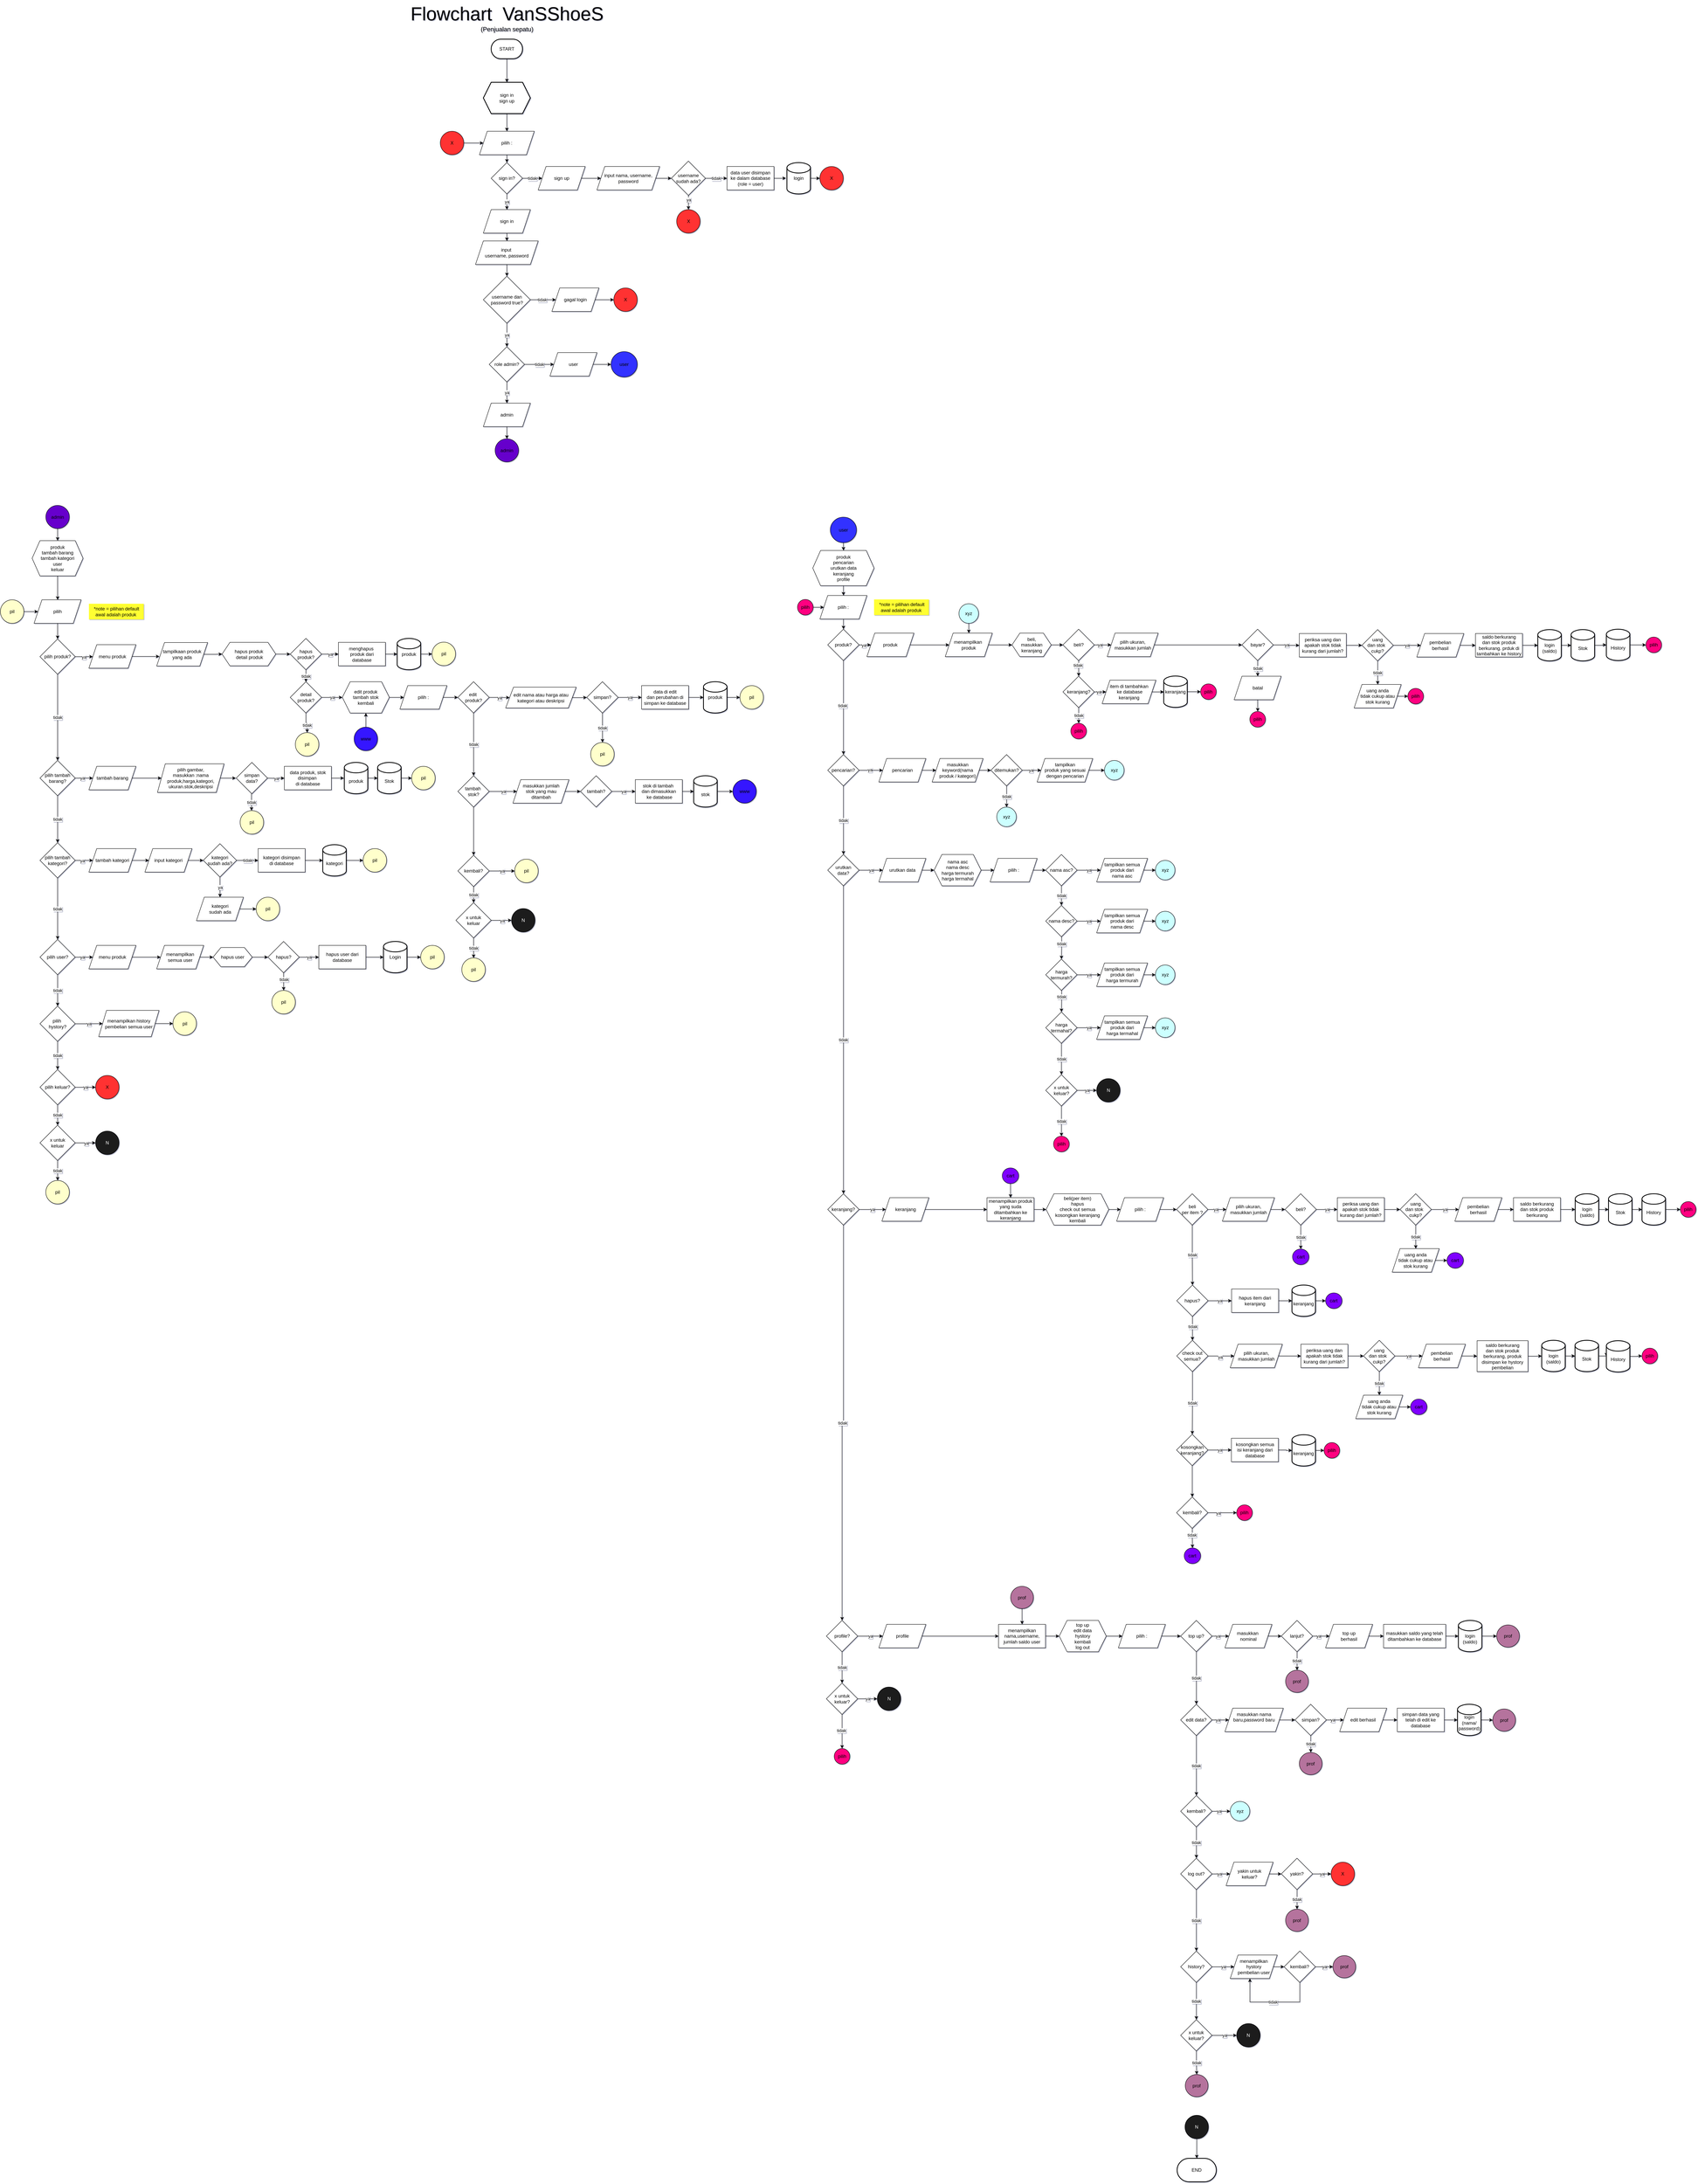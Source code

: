 <mxfile version="25.0.1">
  <diagram id="91DXQSWQvzgeyAwr-K60" name="Page-1">
    <mxGraphModel dx="5250" dy="3905" grid="1" gridSize="10" guides="1" tooltips="1" connect="1" arrows="1" fold="1" page="0" pageScale="1" pageWidth="850" pageHeight="1100" background="none" math="0" shadow="1">
      <root>
        <mxCell id="0" />
        <mxCell id="1" parent="0" />
        <mxCell id="IO5eE3CeUSZ9zRx2SYTb-2" value="" style="edgeStyle=orthogonalEdgeStyle;rounded=0;orthogonalLoop=1;jettySize=auto;html=1;" parent="1" source="xcQL-j9X_o9tIqag10mB-1" target="IO5eE3CeUSZ9zRx2SYTb-1" edge="1">
          <mxGeometry relative="1" as="geometry" />
        </mxCell>
        <mxCell id="xcQL-j9X_o9tIqag10mB-1" value="START" style="strokeWidth=2;html=1;shape=mxgraph.flowchart.terminator;whiteSpace=wrap;rounded=0;" parent="1" vertex="1">
          <mxGeometry x="1413" y="-620" width="80" height="50" as="geometry" />
        </mxCell>
        <mxCell id="xcQL-j9X_o9tIqag10mB-13" style="edgeStyle=orthogonalEdgeStyle;rounded=0;orthogonalLoop=1;jettySize=auto;html=1;exitX=0.5;exitY=1;exitDx=0;exitDy=0;entryX=0.5;entryY=0;entryDx=0;entryDy=0;" parent="1" source="xcQL-j9X_o9tIqag10mB-2" target="xcQL-j9X_o9tIqag10mB-3" edge="1">
          <mxGeometry relative="1" as="geometry" />
        </mxCell>
        <mxCell id="xcQL-j9X_o9tIqag10mB-2" value="pilih :" style="shape=parallelogram;perimeter=parallelogramPerimeter;whiteSpace=wrap;html=1;fixedSize=1;rounded=0;" parent="1" vertex="1">
          <mxGeometry x="1383" y="-385" width="140" height="60" as="geometry" />
        </mxCell>
        <mxCell id="xcQL-j9X_o9tIqag10mB-6" value="tidak" style="edgeStyle=orthogonalEdgeStyle;rounded=0;orthogonalLoop=1;jettySize=auto;html=1;exitX=1;exitY=0.5;exitDx=0;exitDy=0;entryX=0;entryY=0.5;entryDx=0;entryDy=0;" parent="1" source="xcQL-j9X_o9tIqag10mB-3" target="xcQL-j9X_o9tIqag10mB-4" edge="1">
          <mxGeometry relative="1" as="geometry" />
        </mxCell>
        <mxCell id="xcQL-j9X_o9tIqag10mB-7" value="ya" style="edgeStyle=orthogonalEdgeStyle;rounded=0;orthogonalLoop=1;jettySize=auto;html=1;exitX=0.5;exitY=1;exitDx=0;exitDy=0;entryX=0.5;entryY=0;entryDx=0;entryDy=0;" parent="1" source="xcQL-j9X_o9tIqag10mB-3" target="xcQL-j9X_o9tIqag10mB-5" edge="1">
          <mxGeometry relative="1" as="geometry" />
        </mxCell>
        <mxCell id="xcQL-j9X_o9tIqag10mB-3" value="sign in?" style="rhombus;whiteSpace=wrap;html=1;rounded=0;" parent="1" vertex="1">
          <mxGeometry x="1413" y="-305" width="80" height="80" as="geometry" />
        </mxCell>
        <mxCell id="xcQL-j9X_o9tIqag10mB-10" style="edgeStyle=orthogonalEdgeStyle;rounded=0;orthogonalLoop=1;jettySize=auto;html=1;exitX=1;exitY=0.5;exitDx=0;exitDy=0;" parent="1" source="xcQL-j9X_o9tIqag10mB-4" target="xcQL-j9X_o9tIqag10mB-8" edge="1">
          <mxGeometry relative="1" as="geometry" />
        </mxCell>
        <mxCell id="xcQL-j9X_o9tIqag10mB-4" value="sign up" style="shape=parallelogram;perimeter=parallelogramPerimeter;whiteSpace=wrap;html=1;fixedSize=1;rounded=0;" parent="1" vertex="1">
          <mxGeometry x="1533" y="-295" width="120" height="60" as="geometry" />
        </mxCell>
        <mxCell id="xcQL-j9X_o9tIqag10mB-16" style="edgeStyle=orthogonalEdgeStyle;rounded=0;orthogonalLoop=1;jettySize=auto;html=1;entryX=0.5;entryY=0;entryDx=0;entryDy=0;" parent="1" source="xcQL-j9X_o9tIqag10mB-5" target="xcQL-j9X_o9tIqag10mB-15" edge="1">
          <mxGeometry relative="1" as="geometry" />
        </mxCell>
        <mxCell id="xcQL-j9X_o9tIqag10mB-5" value="sign in" style="shape=parallelogram;perimeter=parallelogramPerimeter;whiteSpace=wrap;html=1;fixedSize=1;rounded=0;" parent="1" vertex="1">
          <mxGeometry x="1393" y="-185" width="120" height="60" as="geometry" />
        </mxCell>
        <mxCell id="dlS_XW2Jpfu2eHdFkaKj-63" style="edgeStyle=orthogonalEdgeStyle;rounded=0;orthogonalLoop=1;jettySize=auto;html=1;entryX=0;entryY=0.5;entryDx=0;entryDy=0;" parent="1" source="xcQL-j9X_o9tIqag10mB-8" target="dlS_XW2Jpfu2eHdFkaKj-62" edge="1">
          <mxGeometry relative="1" as="geometry" />
        </mxCell>
        <mxCell id="xcQL-j9X_o9tIqag10mB-8" value="input nama, username, password" style="shape=parallelogram;perimeter=parallelogramPerimeter;whiteSpace=wrap;html=1;fixedSize=1;rounded=0;" parent="1" vertex="1">
          <mxGeometry x="1683" y="-295" width="160" height="60" as="geometry" />
        </mxCell>
        <mxCell id="xcQL-j9X_o9tIqag10mB-18" style="edgeStyle=orthogonalEdgeStyle;rounded=0;orthogonalLoop=1;jettySize=auto;html=1;entryX=0.5;entryY=0;entryDx=0;entryDy=0;" parent="1" source="xcQL-j9X_o9tIqag10mB-15" target="xcQL-j9X_o9tIqag10mB-17" edge="1">
          <mxGeometry relative="1" as="geometry" />
        </mxCell>
        <mxCell id="xcQL-j9X_o9tIqag10mB-15" value="input&amp;nbsp; &lt;br&gt;username, password" style="shape=parallelogram;perimeter=parallelogramPerimeter;whiteSpace=wrap;html=1;fixedSize=1;rounded=0;" parent="1" vertex="1">
          <mxGeometry x="1373" y="-105" width="160" height="60" as="geometry" />
        </mxCell>
        <mxCell id="xcQL-j9X_o9tIqag10mB-24" value="ya" style="edgeStyle=orthogonalEdgeStyle;rounded=0;orthogonalLoop=1;jettySize=auto;html=1;entryX=0.5;entryY=0;entryDx=0;entryDy=0;" parent="1" source="xcQL-j9X_o9tIqag10mB-17" target="xcQL-j9X_o9tIqag10mB-23" edge="1">
          <mxGeometry relative="1" as="geometry" />
        </mxCell>
        <mxCell id="ba8O4cA3n-QJiAPUAtVc-35" style="edgeStyle=orthogonalEdgeStyle;rounded=0;orthogonalLoop=1;jettySize=auto;html=1;entryX=0;entryY=0.5;entryDx=0;entryDy=0;" parent="1" source="xcQL-j9X_o9tIqag10mB-17" target="xcQL-j9X_o9tIqag10mB-19" edge="1">
          <mxGeometry relative="1" as="geometry" />
        </mxCell>
        <mxCell id="ba8O4cA3n-QJiAPUAtVc-37" value="tidak" style="edgeLabel;html=1;align=center;verticalAlign=middle;resizable=0;points=[];rounded=0;" parent="ba8O4cA3n-QJiAPUAtVc-35" vertex="1" connectable="0">
          <mxGeometry x="-0.09" relative="1" as="geometry">
            <mxPoint as="offset" />
          </mxGeometry>
        </mxCell>
        <mxCell id="xcQL-j9X_o9tIqag10mB-17" value="username dan password true?" style="rhombus;whiteSpace=wrap;html=1;rounded=0;fillColor=default;gradientColor=none;" parent="1" vertex="1">
          <mxGeometry x="1393" y="-15" width="120" height="120" as="geometry" />
        </mxCell>
        <mxCell id="ba8O4cA3n-QJiAPUAtVc-36" style="edgeStyle=orthogonalEdgeStyle;rounded=0;orthogonalLoop=1;jettySize=auto;html=1;entryX=0;entryY=0.5;entryDx=0;entryDy=0;" parent="1" source="xcQL-j9X_o9tIqag10mB-19" target="xcQL-j9X_o9tIqag10mB-55" edge="1">
          <mxGeometry relative="1" as="geometry" />
        </mxCell>
        <mxCell id="xcQL-j9X_o9tIqag10mB-19" value="gagal login" style="shape=parallelogram;perimeter=parallelogramPerimeter;whiteSpace=wrap;html=1;fixedSize=1;rounded=0;" parent="1" vertex="1">
          <mxGeometry x="1568" y="15" width="120" height="60" as="geometry" />
        </mxCell>
        <mxCell id="xcQL-j9X_o9tIqag10mB-28" value="tidak" style="edgeStyle=orthogonalEdgeStyle;rounded=0;orthogonalLoop=1;jettySize=auto;html=1;" parent="1" source="xcQL-j9X_o9tIqag10mB-23" target="xcQL-j9X_o9tIqag10mB-25" edge="1">
          <mxGeometry relative="1" as="geometry" />
        </mxCell>
        <mxCell id="YWtqfmrjO51Cfn2025JV-158" value="ya" style="edgeStyle=orthogonalEdgeStyle;rounded=0;orthogonalLoop=1;jettySize=auto;html=1;" parent="1" source="xcQL-j9X_o9tIqag10mB-23" target="YWtqfmrjO51Cfn2025JV-157" edge="1">
          <mxGeometry relative="1" as="geometry" />
        </mxCell>
        <mxCell id="xcQL-j9X_o9tIqag10mB-23" value="role admin?" style="rhombus;whiteSpace=wrap;html=1;rounded=0;" parent="1" vertex="1">
          <mxGeometry x="1408" y="165" width="90" height="90" as="geometry" />
        </mxCell>
        <mxCell id="ba8O4cA3n-QJiAPUAtVc-40" value="" style="edgeStyle=orthogonalEdgeStyle;rounded=0;orthogonalLoop=1;jettySize=auto;html=1;" parent="1" source="xcQL-j9X_o9tIqag10mB-25" target="ba8O4cA3n-QJiAPUAtVc-39" edge="1">
          <mxGeometry relative="1" as="geometry" />
        </mxCell>
        <mxCell id="xcQL-j9X_o9tIqag10mB-25" value="&lt;div&gt;user&lt;/div&gt;" style="shape=parallelogram;perimeter=parallelogramPerimeter;whiteSpace=wrap;html=1;fixedSize=1;rounded=0;" parent="1" vertex="1">
          <mxGeometry x="1563" y="180" width="120" height="60" as="geometry" />
        </mxCell>
        <mxCell id="dlS_XW2Jpfu2eHdFkaKj-118" value="" style="edgeStyle=orthogonalEdgeStyle;rounded=0;orthogonalLoop=1;jettySize=auto;html=1;" parent="1" source="xcQL-j9X_o9tIqag10mB-30" target="xcQL-j9X_o9tIqag10mB-32" edge="1">
          <mxGeometry relative="1" as="geometry" />
        </mxCell>
        <mxCell id="xcQL-j9X_o9tIqag10mB-30" value="produk&lt;div&gt;tambah barang&lt;/div&gt;&lt;div&gt;tambah kategori&lt;/div&gt;&lt;div&gt;user&lt;/div&gt;&lt;div&gt;keluar&lt;/div&gt;" style="shape=hexagon;perimeter=hexagonPerimeter2;whiteSpace=wrap;html=1;fixedSize=1;rounded=0;" parent="1" vertex="1">
          <mxGeometry x="241" y="660" width="130" height="90" as="geometry" />
        </mxCell>
        <mxCell id="xcQL-j9X_o9tIqag10mB-35" value="" style="edgeStyle=orthogonalEdgeStyle;rounded=0;orthogonalLoop=1;jettySize=auto;html=1;" parent="1" source="xcQL-j9X_o9tIqag10mB-32" target="xcQL-j9X_o9tIqag10mB-34" edge="1">
          <mxGeometry relative="1" as="geometry" />
        </mxCell>
        <mxCell id="xcQL-j9X_o9tIqag10mB-32" value="pilih" style="shape=parallelogram;perimeter=parallelogramPerimeter;whiteSpace=wrap;html=1;fixedSize=1;rounded=0;" parent="1" vertex="1">
          <mxGeometry x="246" y="811" width="120" height="60" as="geometry" />
        </mxCell>
        <mxCell id="xcQL-j9X_o9tIqag10mB-37" value="ya" style="edgeStyle=orthogonalEdgeStyle;rounded=0;orthogonalLoop=1;jettySize=auto;html=1;" parent="1" source="xcQL-j9X_o9tIqag10mB-34" edge="1">
          <mxGeometry relative="1" as="geometry">
            <mxPoint x="395.98" y="956.059" as="targetPoint" />
          </mxGeometry>
        </mxCell>
        <mxCell id="xcQL-j9X_o9tIqag10mB-45" value="tidak" style="edgeStyle=orthogonalEdgeStyle;rounded=0;orthogonalLoop=1;jettySize=auto;html=1;exitX=0.5;exitY=1;exitDx=0;exitDy=0;entryX=0.5;entryY=0;entryDx=0;entryDy=0;" parent="1" source="xcQL-j9X_o9tIqag10mB-34" target="xcQL-j9X_o9tIqag10mB-40" edge="1">
          <mxGeometry relative="1" as="geometry" />
        </mxCell>
        <mxCell id="xcQL-j9X_o9tIqag10mB-34" value="pilih produk?" style="rhombus;whiteSpace=wrap;html=1;rounded=0;" parent="1" vertex="1">
          <mxGeometry x="261" y="911" width="90" height="90" as="geometry" />
        </mxCell>
        <mxCell id="xcQL-j9X_o9tIqag10mB-39" value="ya" style="edgeStyle=orthogonalEdgeStyle;rounded=0;orthogonalLoop=1;jettySize=auto;html=1;" parent="1" source="xcQL-j9X_o9tIqag10mB-40" target="xcQL-j9X_o9tIqag10mB-41" edge="1">
          <mxGeometry relative="1" as="geometry" />
        </mxCell>
        <mxCell id="dlS_XW2Jpfu2eHdFkaKj-8" style="edgeStyle=orthogonalEdgeStyle;rounded=0;orthogonalLoop=1;jettySize=auto;html=1;" parent="1" source="xcQL-j9X_o9tIqag10mB-40" target="dlS_XW2Jpfu2eHdFkaKj-7" edge="1">
          <mxGeometry relative="1" as="geometry" />
        </mxCell>
        <mxCell id="dlS_XW2Jpfu2eHdFkaKj-10" value="tidak" style="edgeStyle=orthogonalEdgeStyle;rounded=0;orthogonalLoop=1;jettySize=auto;html=1;" parent="1" source="xcQL-j9X_o9tIqag10mB-40" target="dlS_XW2Jpfu2eHdFkaKj-7" edge="1">
          <mxGeometry relative="1" as="geometry" />
        </mxCell>
        <mxCell id="xcQL-j9X_o9tIqag10mB-40" value="pilih tambah barang?" style="rhombus;whiteSpace=wrap;html=1;rounded=0;" parent="1" vertex="1">
          <mxGeometry x="261" y="1221" width="90" height="90" as="geometry" />
        </mxCell>
        <mxCell id="YWtqfmrjO51Cfn2025JV-3" value="" style="edgeStyle=orthogonalEdgeStyle;rounded=0;orthogonalLoop=1;jettySize=auto;html=1;" parent="1" source="xcQL-j9X_o9tIqag10mB-41" target="dlS_XW2Jpfu2eHdFkaKj-106" edge="1">
          <mxGeometry relative="1" as="geometry" />
        </mxCell>
        <mxCell id="xcQL-j9X_o9tIqag10mB-41" value="tambah barang" style="shape=parallelogram;perimeter=parallelogramPerimeter;whiteSpace=wrap;html=1;fixedSize=1;rounded=0;" parent="1" vertex="1">
          <mxGeometry x="386" y="1236" width="120" height="60" as="geometry" />
        </mxCell>
        <mxCell id="xcQL-j9X_o9tIqag10mB-42" value="ya" style="edgeStyle=orthogonalEdgeStyle;rounded=0;orthogonalLoop=1;jettySize=auto;html=1;" parent="1" source="xcQL-j9X_o9tIqag10mB-43" target="xcQL-j9X_o9tIqag10mB-44" edge="1">
          <mxGeometry relative="1" as="geometry" />
        </mxCell>
        <mxCell id="SYfAfFT7fOgkCb04YCdW-25" value="tidak" style="edgeStyle=orthogonalEdgeStyle;rounded=0;orthogonalLoop=1;jettySize=auto;html=1;" parent="1" source="xcQL-j9X_o9tIqag10mB-43" target="SYfAfFT7fOgkCb04YCdW-24" edge="1">
          <mxGeometry relative="1" as="geometry" />
        </mxCell>
        <mxCell id="xcQL-j9X_o9tIqag10mB-43" value="pilih user?" style="rhombus;whiteSpace=wrap;html=1;rounded=0;" parent="1" vertex="1">
          <mxGeometry x="261" y="1678" width="90" height="90" as="geometry" />
        </mxCell>
        <mxCell id="IO5eE3CeUSZ9zRx2SYTb-33" value="" style="edgeStyle=orthogonalEdgeStyle;rounded=0;orthogonalLoop=1;jettySize=auto;html=1;" parent="1" source="xcQL-j9X_o9tIqag10mB-44" target="xcQL-j9X_o9tIqag10mB-80" edge="1">
          <mxGeometry relative="1" as="geometry" />
        </mxCell>
        <mxCell id="xcQL-j9X_o9tIqag10mB-44" value="menu produk" style="shape=parallelogram;perimeter=parallelogramPerimeter;whiteSpace=wrap;html=1;fixedSize=1;rounded=0;" parent="1" vertex="1">
          <mxGeometry x="386" y="1693" width="120" height="60" as="geometry" />
        </mxCell>
        <mxCell id="ba8O4cA3n-QJiAPUAtVc-2" value="" style="edgeStyle=orthogonalEdgeStyle;rounded=0;orthogonalLoop=1;jettySize=auto;html=1;" parent="1" source="xcQL-j9X_o9tIqag10mB-47" edge="1">
          <mxGeometry relative="1" as="geometry">
            <mxPoint x="566" y="955.5" as="targetPoint" />
          </mxGeometry>
        </mxCell>
        <mxCell id="xcQL-j9X_o9tIqag10mB-47" value="menu produk" style="shape=parallelogram;perimeter=parallelogramPerimeter;whiteSpace=wrap;html=1;fixedSize=1;rounded=0;" parent="1" vertex="1">
          <mxGeometry x="386" y="925.5" width="120" height="60" as="geometry" />
        </mxCell>
        <mxCell id="xcQL-j9X_o9tIqag10mB-55" value="X" style="ellipse;whiteSpace=wrap;html=1;aspect=fixed;fillColor=#FF3333;rounded=0;" parent="1" vertex="1">
          <mxGeometry x="1726" y="15" width="60" height="60" as="geometry" />
        </mxCell>
        <mxCell id="xcQL-j9X_o9tIqag10mB-65" value="ya" style="edgeStyle=orthogonalEdgeStyle;rounded=0;orthogonalLoop=1;jettySize=auto;html=1;entryX=0;entryY=0.5;entryDx=0;entryDy=0;" parent="1" source="xcQL-j9X_o9tIqag10mB-58" target="xcQL-j9X_o9tIqag10mB-64" edge="1">
          <mxGeometry relative="1" as="geometry" />
        </mxCell>
        <mxCell id="DD0uyTQqyXVOMMF5buV1-10" value="tidak" style="edgeStyle=orthogonalEdgeStyle;rounded=0;orthogonalLoop=1;jettySize=auto;html=1;" parent="1" source="xcQL-j9X_o9tIqag10mB-58" target="DD0uyTQqyXVOMMF5buV1-9" edge="1">
          <mxGeometry relative="1" as="geometry" />
        </mxCell>
        <mxCell id="xcQL-j9X_o9tIqag10mB-58" value="pilih keluar?" style="rhombus;whiteSpace=wrap;html=1;rounded=0;" parent="1" vertex="1">
          <mxGeometry x="261" y="2010" width="90" height="90" as="geometry" />
        </mxCell>
        <mxCell id="xcQL-j9X_o9tIqag10mB-63" style="edgeStyle=orthogonalEdgeStyle;rounded=0;orthogonalLoop=1;jettySize=auto;html=1;exitX=1;exitY=0.5;exitDx=0;exitDy=0;entryX=0;entryY=0.5;entryDx=0;entryDy=0;" parent="1" source="xcQL-j9X_o9tIqag10mB-62" target="xcQL-j9X_o9tIqag10mB-2" edge="1">
          <mxGeometry relative="1" as="geometry" />
        </mxCell>
        <mxCell id="xcQL-j9X_o9tIqag10mB-62" value="X" style="ellipse;whiteSpace=wrap;html=1;aspect=fixed;fillColor=#FF3333;rounded=0;" parent="1" vertex="1">
          <mxGeometry x="1283" y="-385" width="60" height="60" as="geometry" />
        </mxCell>
        <mxCell id="xcQL-j9X_o9tIqag10mB-64" value="X" style="ellipse;whiteSpace=wrap;html=1;aspect=fixed;fillColor=#FF3333;rounded=0;" parent="1" vertex="1">
          <mxGeometry x="403" y="2025" width="60" height="60" as="geometry" />
        </mxCell>
        <mxCell id="xcQL-j9X_o9tIqag10mB-71" value="" style="edgeStyle=orthogonalEdgeStyle;rounded=0;orthogonalLoop=1;jettySize=auto;html=1;" parent="1" source="xcQL-j9X_o9tIqag10mB-68" target="xcQL-j9X_o9tIqag10mB-70" edge="1">
          <mxGeometry relative="1" as="geometry" />
        </mxCell>
        <mxCell id="xcQL-j9X_o9tIqag10mB-68" value="hapus user" style="shape=hexagon;perimeter=hexagonPerimeter2;whiteSpace=wrap;html=1;fixedSize=1;rounded=0;" parent="1" vertex="1">
          <mxGeometry x="703" y="1698.5" width="100" height="49" as="geometry" />
        </mxCell>
        <mxCell id="xcQL-j9X_o9tIqag10mB-73" value="ya" style="edgeStyle=orthogonalEdgeStyle;rounded=0;orthogonalLoop=1;jettySize=auto;html=1;" parent="1" source="xcQL-j9X_o9tIqag10mB-70" target="xcQL-j9X_o9tIqag10mB-72" edge="1">
          <mxGeometry relative="1" as="geometry" />
        </mxCell>
        <mxCell id="xcQL-j9X_o9tIqag10mB-75" value="" style="edgeStyle=orthogonalEdgeStyle;rounded=0;orthogonalLoop=1;jettySize=auto;html=1;" parent="1" source="xcQL-j9X_o9tIqag10mB-70" target="xcQL-j9X_o9tIqag10mB-74" edge="1">
          <mxGeometry relative="1" as="geometry" />
        </mxCell>
        <mxCell id="ba8O4cA3n-QJiAPUAtVc-29" value="tidak" style="edgeLabel;html=1;align=center;verticalAlign=middle;resizable=0;points=[];rounded=0;" parent="xcQL-j9X_o9tIqag10mB-75" vertex="1" connectable="0">
          <mxGeometry x="-0.241" y="1" relative="1" as="geometry">
            <mxPoint as="offset" />
          </mxGeometry>
        </mxCell>
        <mxCell id="xcQL-j9X_o9tIqag10mB-70" value="hapus?" style="rhombus;whiteSpace=wrap;html=1;rounded=0;" parent="1" vertex="1">
          <mxGeometry x="843" y="1683" width="80" height="80" as="geometry" />
        </mxCell>
        <mxCell id="IO5eE3CeUSZ9zRx2SYTb-30" value="" style="edgeStyle=orthogonalEdgeStyle;rounded=0;orthogonalLoop=1;jettySize=auto;html=1;" parent="1" source="xcQL-j9X_o9tIqag10mB-72" target="IO5eE3CeUSZ9zRx2SYTb-29" edge="1">
          <mxGeometry relative="1" as="geometry" />
        </mxCell>
        <mxCell id="xcQL-j9X_o9tIqag10mB-72" value="hapus user dari database" style="whiteSpace=wrap;html=1;rounded=0;" parent="1" vertex="1">
          <mxGeometry x="973" y="1693" width="120" height="60" as="geometry" />
        </mxCell>
        <mxCell id="xcQL-j9X_o9tIqag10mB-74" value="pil" style="ellipse;whiteSpace=wrap;html=1;fillColor=#FFFFCC;rounded=0;" parent="1" vertex="1">
          <mxGeometry x="853" y="1808" width="60" height="60" as="geometry" />
        </mxCell>
        <mxCell id="xcQL-j9X_o9tIqag10mB-79" style="edgeStyle=orthogonalEdgeStyle;rounded=0;orthogonalLoop=1;jettySize=auto;html=1;entryX=0;entryY=0.5;entryDx=0;entryDy=0;" parent="1" source="xcQL-j9X_o9tIqag10mB-78" target="xcQL-j9X_o9tIqag10mB-32" edge="1">
          <mxGeometry relative="1" as="geometry" />
        </mxCell>
        <mxCell id="xcQL-j9X_o9tIqag10mB-78" value="pil" style="ellipse;whiteSpace=wrap;html=1;fillColor=#FFFFCC;rounded=0;" parent="1" vertex="1">
          <mxGeometry x="160" y="811" width="60" height="60" as="geometry" />
        </mxCell>
        <mxCell id="xcQL-j9X_o9tIqag10mB-82" style="edgeStyle=orthogonalEdgeStyle;rounded=0;orthogonalLoop=1;jettySize=auto;html=1;exitX=1;exitY=0.5;exitDx=0;exitDy=0;entryX=0;entryY=0.5;entryDx=0;entryDy=0;" parent="1" source="xcQL-j9X_o9tIqag10mB-80" target="xcQL-j9X_o9tIqag10mB-68" edge="1">
          <mxGeometry relative="1" as="geometry" />
        </mxCell>
        <mxCell id="xcQL-j9X_o9tIqag10mB-80" value="menampilkan &lt;br&gt;semua user" style="shape=parallelogram;perimeter=parallelogramPerimeter;whiteSpace=wrap;html=1;fixedSize=1;rounded=0;" parent="1" vertex="1">
          <mxGeometry x="559" y="1693" width="120" height="60" as="geometry" />
        </mxCell>
        <mxCell id="ba8O4cA3n-QJiAPUAtVc-4" style="edgeStyle=orthogonalEdgeStyle;rounded=0;orthogonalLoop=1;jettySize=auto;html=1;exitX=1;exitY=0.5;exitDx=0;exitDy=0;entryX=0;entryY=0.5;entryDx=0;entryDy=0;" parent="1" source="ba8O4cA3n-QJiAPUAtVc-1" target="ba8O4cA3n-QJiAPUAtVc-3" edge="1">
          <mxGeometry relative="1" as="geometry" />
        </mxCell>
        <mxCell id="ba8O4cA3n-QJiAPUAtVc-1" value="tampilkaan produk &lt;br&gt;yang ada" style="shape=parallelogram;perimeter=parallelogramPerimeter;whiteSpace=wrap;html=1;fixedSize=1;rounded=0;" parent="1" vertex="1">
          <mxGeometry x="559" y="920" width="130" height="60" as="geometry" />
        </mxCell>
        <mxCell id="ba8O4cA3n-QJiAPUAtVc-13" style="edgeStyle=orthogonalEdgeStyle;rounded=0;orthogonalLoop=1;jettySize=auto;html=1;exitX=1;exitY=0.5;exitDx=0;exitDy=0;entryX=0;entryY=0.5;entryDx=0;entryDy=0;" parent="1" source="ba8O4cA3n-QJiAPUAtVc-3" target="ba8O4cA3n-QJiAPUAtVc-5" edge="1">
          <mxGeometry relative="1" as="geometry" />
        </mxCell>
        <mxCell id="ba8O4cA3n-QJiAPUAtVc-3" value="hapus produk&lt;div&gt;&amp;nbsp;detail produk&lt;/div&gt;" style="shape=hexagon;perimeter=hexagonPerimeter2;whiteSpace=wrap;html=1;fixedSize=1;rounded=0;" parent="1" vertex="1">
          <mxGeometry x="726" y="919.5" width="137" height="60" as="geometry" />
        </mxCell>
        <mxCell id="ba8O4cA3n-QJiAPUAtVc-7" value="ya" style="edgeStyle=orthogonalEdgeStyle;rounded=0;orthogonalLoop=1;jettySize=auto;html=1;" parent="1" source="ba8O4cA3n-QJiAPUAtVc-5" target="ba8O4cA3n-QJiAPUAtVc-6" edge="1">
          <mxGeometry relative="1" as="geometry" />
        </mxCell>
        <mxCell id="ba8O4cA3n-QJiAPUAtVc-17" value="tidak" style="edgeStyle=orthogonalEdgeStyle;rounded=0;orthogonalLoop=1;jettySize=auto;html=1;entryX=0.5;entryY=0;entryDx=0;entryDy=0;" parent="1" source="ba8O4cA3n-QJiAPUAtVc-5" edge="1">
          <mxGeometry relative="1" as="geometry">
            <mxPoint x="940" y="1020.5" as="targetPoint" />
          </mxGeometry>
        </mxCell>
        <mxCell id="ba8O4cA3n-QJiAPUAtVc-5" value="hapus produk?" style="rhombus;whiteSpace=wrap;html=1;rounded=0;" parent="1" vertex="1">
          <mxGeometry x="900" y="909.5" width="80" height="80" as="geometry" />
        </mxCell>
        <mxCell id="IO5eE3CeUSZ9zRx2SYTb-5" value="" style="edgeStyle=orthogonalEdgeStyle;rounded=0;orthogonalLoop=1;jettySize=auto;html=1;" parent="1" source="ba8O4cA3n-QJiAPUAtVc-6" target="IO5eE3CeUSZ9zRx2SYTb-4" edge="1">
          <mxGeometry relative="1" as="geometry" />
        </mxCell>
        <mxCell id="ba8O4cA3n-QJiAPUAtVc-6" value="menghapus&amp;nbsp;&lt;br&gt;produk dari &lt;br&gt;database" style="whiteSpace=wrap;html=1;rounded=0;" parent="1" vertex="1">
          <mxGeometry x="1023" y="919.5" width="120" height="60" as="geometry" />
        </mxCell>
        <mxCell id="ba8O4cA3n-QJiAPUAtVc-27" style="edgeStyle=orthogonalEdgeStyle;rounded=0;orthogonalLoop=1;jettySize=auto;html=1;entryX=0.5;entryY=0;entryDx=0;entryDy=0;" parent="1" source="ba8O4cA3n-QJiAPUAtVc-16" target="ba8O4cA3n-QJiAPUAtVc-24" edge="1">
          <mxGeometry relative="1" as="geometry" />
        </mxCell>
        <mxCell id="ba8O4cA3n-QJiAPUAtVc-28" value="tidak" style="edgeLabel;html=1;align=center;verticalAlign=middle;resizable=0;points=[];rounded=0;" parent="ba8O4cA3n-QJiAPUAtVc-27" vertex="1" connectable="0">
          <mxGeometry x="0.257" relative="1" as="geometry">
            <mxPoint as="offset" />
          </mxGeometry>
        </mxCell>
        <mxCell id="IO5eE3CeUSZ9zRx2SYTb-9" value="ya" style="edgeStyle=orthogonalEdgeStyle;rounded=0;orthogonalLoop=1;jettySize=auto;html=1;" parent="1" source="ba8O4cA3n-QJiAPUAtVc-16" target="IO5eE3CeUSZ9zRx2SYTb-8" edge="1">
          <mxGeometry relative="1" as="geometry" />
        </mxCell>
        <mxCell id="ba8O4cA3n-QJiAPUAtVc-16" value="detail&lt;br&gt;produk?" style="rhombus;whiteSpace=wrap;html=1;rounded=0;" parent="1" vertex="1">
          <mxGeometry x="900" y="1020" width="80" height="80" as="geometry" />
        </mxCell>
        <mxCell id="ba8O4cA3n-QJiAPUAtVc-24" value="pil" style="ellipse;whiteSpace=wrap;html=1;fillColor=#FFFFCC;rounded=0;" parent="1" vertex="1">
          <mxGeometry x="913" y="1150" width="60" height="60" as="geometry" />
        </mxCell>
        <mxCell id="ba8O4cA3n-QJiAPUAtVc-30" value="data user disimpan &lt;br&gt;ke dalam database&lt;br&gt;(role = user)" style="whiteSpace=wrap;html=1;rounded=0;" parent="1" vertex="1">
          <mxGeometry x="2015" y="-295" width="120" height="60" as="geometry" />
        </mxCell>
        <mxCell id="ba8O4cA3n-QJiAPUAtVc-32" value="X" style="ellipse;whiteSpace=wrap;html=1;aspect=fixed;fillColor=#FF3333;rounded=0;" parent="1" vertex="1">
          <mxGeometry x="2252" y="-295" width="60" height="60" as="geometry" />
        </mxCell>
        <mxCell id="ba8O4cA3n-QJiAPUAtVc-38" value="&lt;font style=&quot;font-size: 48px;&quot;&gt;Flowchart&amp;nbsp; VanSShoeS&lt;/font&gt;&lt;div&gt;&lt;font size=&quot;3&quot;&gt;(Penjualan sepatu)&lt;/font&gt;&lt;/div&gt;" style="text;html=1;align=center;verticalAlign=middle;resizable=0;points=[];autosize=1;strokeColor=none;fillColor=none;rounded=0;" parent="1" vertex="1">
          <mxGeometry x="1193" y="-720" width="520" height="90" as="geometry" />
        </mxCell>
        <mxCell id="ba8O4cA3n-QJiAPUAtVc-39" value="user" style="ellipse;whiteSpace=wrap;html=1;fillColor=#3333FF;rounded=0;" parent="1" vertex="1">
          <mxGeometry x="1719" y="177.5" width="67" height="65" as="geometry" />
        </mxCell>
        <mxCell id="ba8O4cA3n-QJiAPUAtVc-44" style="edgeStyle=orthogonalEdgeStyle;rounded=0;orthogonalLoop=1;jettySize=auto;html=1;entryX=0.5;entryY=0;entryDx=0;entryDy=0;" parent="1" source="ba8O4cA3n-QJiAPUAtVc-41" target="ba8O4cA3n-QJiAPUAtVc-42" edge="1">
          <mxGeometry relative="1" as="geometry" />
        </mxCell>
        <mxCell id="ba8O4cA3n-QJiAPUAtVc-41" value="user" style="ellipse;whiteSpace=wrap;html=1;fillColor=#3333FF;rounded=0;" parent="1" vertex="1">
          <mxGeometry x="2278.75" y="600" width="67" height="65" as="geometry" />
        </mxCell>
        <mxCell id="dlS_XW2Jpfu2eHdFkaKj-120" value="" style="edgeStyle=orthogonalEdgeStyle;rounded=0;orthogonalLoop=1;jettySize=auto;html=1;" parent="1" source="ba8O4cA3n-QJiAPUAtVc-42" target="dlS_XW2Jpfu2eHdFkaKj-119" edge="1">
          <mxGeometry relative="1" as="geometry" />
        </mxCell>
        <mxCell id="ba8O4cA3n-QJiAPUAtVc-42" value="produk&lt;div&gt;pencarian&lt;/div&gt;&lt;div&gt;urutkan data&lt;/div&gt;&lt;div&gt;keranjang&lt;/div&gt;&lt;div&gt;profile&lt;/div&gt;" style="shape=hexagon;perimeter=hexagonPerimeter2;whiteSpace=wrap;html=1;fixedSize=1;rounded=0;" parent="1" vertex="1">
          <mxGeometry x="2234" y="685" width="156.5" height="90" as="geometry" />
        </mxCell>
        <mxCell id="IO5eE3CeUSZ9zRx2SYTb-39" value="" style="edgeStyle=orthogonalEdgeStyle;rounded=0;orthogonalLoop=1;jettySize=auto;html=1;" parent="1" source="ba8O4cA3n-QJiAPUAtVc-45" target="IO5eE3CeUSZ9zRx2SYTb-38" edge="1">
          <mxGeometry relative="1" as="geometry" />
        </mxCell>
        <mxCell id="ba8O4cA3n-QJiAPUAtVc-45" value="produk" style="shape=parallelogram;perimeter=parallelogramPerimeter;whiteSpace=wrap;html=1;fixedSize=1;rounded=0;" parent="1" vertex="1">
          <mxGeometry x="2372.25" y="896" width="120" height="60" as="geometry" />
        </mxCell>
        <mxCell id="ba8O4cA3n-QJiAPUAtVc-52" value="" style="edgeStyle=orthogonalEdgeStyle;rounded=0;orthogonalLoop=1;jettySize=auto;html=1;" parent="1" source="ba8O4cA3n-QJiAPUAtVc-49" target="ba8O4cA3n-QJiAPUAtVc-51" edge="1">
          <mxGeometry relative="1" as="geometry" />
        </mxCell>
        <mxCell id="ba8O4cA3n-QJiAPUAtVc-49" value="beli,&lt;div&gt;masukkan keranjang&lt;/div&gt;" style="shape=hexagon;perimeter=hexagonPerimeter2;whiteSpace=wrap;html=1;fixedSize=1;rounded=0;" parent="1" vertex="1">
          <mxGeometry x="2742.75" y="896" width="100" height="60" as="geometry" />
        </mxCell>
        <mxCell id="dlS_XW2Jpfu2eHdFkaKj-34" value="ya" style="edgeStyle=orthogonalEdgeStyle;rounded=0;orthogonalLoop=1;jettySize=auto;html=1;exitX=1;exitY=0.5;exitDx=0;exitDy=0;" parent="1" source="ba8O4cA3n-QJiAPUAtVc-51" target="dlS_XW2Jpfu2eHdFkaKj-33" edge="1">
          <mxGeometry relative="1" as="geometry" />
        </mxCell>
        <mxCell id="dlS_XW2Jpfu2eHdFkaKj-51" value="" style="edgeStyle=orthogonalEdgeStyle;rounded=0;orthogonalLoop=1;jettySize=auto;html=1;" parent="1" source="ba8O4cA3n-QJiAPUAtVc-51" target="dlS_XW2Jpfu2eHdFkaKj-50" edge="1">
          <mxGeometry relative="1" as="geometry" />
        </mxCell>
        <mxCell id="dlS_XW2Jpfu2eHdFkaKj-52" value="tidak" style="edgeLabel;html=1;align=center;verticalAlign=middle;resizable=0;points=[];rounded=0;" parent="dlS_XW2Jpfu2eHdFkaKj-51" vertex="1" connectable="0">
          <mxGeometry x="-0.404" y="-2" relative="1" as="geometry">
            <mxPoint as="offset" />
          </mxGeometry>
        </mxCell>
        <mxCell id="ba8O4cA3n-QJiAPUAtVc-51" value="beli?" style="rhombus;whiteSpace=wrap;html=1;rounded=0;" parent="1" vertex="1">
          <mxGeometry x="2872.75" y="886" width="80" height="80" as="geometry" />
        </mxCell>
        <mxCell id="ba8O4cA3n-QJiAPUAtVc-56" style="edgeStyle=orthogonalEdgeStyle;rounded=0;orthogonalLoop=1;jettySize=auto;html=1;entryX=0;entryY=0.5;entryDx=0;entryDy=0;" parent="1" source="ba8O4cA3n-QJiAPUAtVc-53" target="ba8O4cA3n-QJiAPUAtVc-32" edge="1">
          <mxGeometry relative="1" as="geometry" />
        </mxCell>
        <mxCell id="ba8O4cA3n-QJiAPUAtVc-53" value="login" style="strokeWidth=2;html=1;shape=mxgraph.flowchart.database;whiteSpace=wrap;rounded=0;" parent="1" vertex="1">
          <mxGeometry x="2168" y="-305" width="60" height="80" as="geometry" />
        </mxCell>
        <mxCell id="ba8O4cA3n-QJiAPUAtVc-55" style="edgeStyle=orthogonalEdgeStyle;rounded=0;orthogonalLoop=1;jettySize=auto;html=1;entryX=-0.04;entryY=0.496;entryDx=0;entryDy=0;entryPerimeter=0;" parent="1" source="ba8O4cA3n-QJiAPUAtVc-30" target="ba8O4cA3n-QJiAPUAtVc-53" edge="1">
          <mxGeometry relative="1" as="geometry" />
        </mxCell>
        <mxCell id="dlS_XW2Jpfu2eHdFkaKj-9" value="tidak" style="edgeStyle=orthogonalEdgeStyle;rounded=0;orthogonalLoop=1;jettySize=auto;html=1;entryX=0.5;entryY=0;entryDx=0;entryDy=0;" parent="1" source="dlS_XW2Jpfu2eHdFkaKj-7" target="xcQL-j9X_o9tIqag10mB-43" edge="1">
          <mxGeometry relative="1" as="geometry" />
        </mxCell>
        <mxCell id="dlS_XW2Jpfu2eHdFkaKj-12" style="edgeStyle=orthogonalEdgeStyle;rounded=0;orthogonalLoop=1;jettySize=auto;html=1;exitX=1;exitY=0.5;exitDx=0;exitDy=0;entryX=0;entryY=0.5;entryDx=0;entryDy=0;" parent="1" source="dlS_XW2Jpfu2eHdFkaKj-7" target="dlS_XW2Jpfu2eHdFkaKj-11" edge="1">
          <mxGeometry relative="1" as="geometry" />
        </mxCell>
        <mxCell id="dlS_XW2Jpfu2eHdFkaKj-13" value="ya" style="edgeLabel;html=1;align=center;verticalAlign=middle;resizable=0;points=[];rounded=0;" parent="dlS_XW2Jpfu2eHdFkaKj-12" vertex="1" connectable="0">
          <mxGeometry x="0.001" y="-1" relative="1" as="geometry">
            <mxPoint as="offset" />
          </mxGeometry>
        </mxCell>
        <mxCell id="dlS_XW2Jpfu2eHdFkaKj-7" value="pilih tambah&lt;br&gt;kategori?" style="rhombus;whiteSpace=wrap;html=1;rounded=0;" parent="1" vertex="1">
          <mxGeometry x="261" y="1431" width="90" height="90" as="geometry" />
        </mxCell>
        <mxCell id="dlS_XW2Jpfu2eHdFkaKj-17" value="" style="edgeStyle=orthogonalEdgeStyle;rounded=0;orthogonalLoop=1;jettySize=auto;html=1;" parent="1" source="dlS_XW2Jpfu2eHdFkaKj-11" target="dlS_XW2Jpfu2eHdFkaKj-16" edge="1">
          <mxGeometry relative="1" as="geometry" />
        </mxCell>
        <mxCell id="dlS_XW2Jpfu2eHdFkaKj-11" value="tambah kategori" style="shape=parallelogram;perimeter=parallelogramPerimeter;whiteSpace=wrap;html=1;fixedSize=1;rounded=0;" parent="1" vertex="1">
          <mxGeometry x="386" y="1446" width="120" height="60" as="geometry" />
        </mxCell>
        <mxCell id="dlS_XW2Jpfu2eHdFkaKj-19" value="" style="edgeStyle=orthogonalEdgeStyle;rounded=0;orthogonalLoop=1;jettySize=auto;html=1;" parent="1" source="dlS_XW2Jpfu2eHdFkaKj-16" target="dlS_XW2Jpfu2eHdFkaKj-18" edge="1">
          <mxGeometry relative="1" as="geometry" />
        </mxCell>
        <mxCell id="dlS_XW2Jpfu2eHdFkaKj-16" value="input kategori" style="shape=parallelogram;perimeter=parallelogramPerimeter;whiteSpace=wrap;html=1;fixedSize=1;rounded=0;" parent="1" vertex="1">
          <mxGeometry x="529" y="1446" width="120" height="60" as="geometry" />
        </mxCell>
        <mxCell id="dlS_XW2Jpfu2eHdFkaKj-21" value="tidak" style="edgeStyle=orthogonalEdgeStyle;rounded=0;orthogonalLoop=1;jettySize=auto;html=1;" parent="1" source="dlS_XW2Jpfu2eHdFkaKj-18" target="dlS_XW2Jpfu2eHdFkaKj-20" edge="1">
          <mxGeometry relative="1" as="geometry" />
        </mxCell>
        <mxCell id="dlS_XW2Jpfu2eHdFkaKj-27" value="ya" style="edgeStyle=orthogonalEdgeStyle;rounded=0;orthogonalLoop=1;jettySize=auto;html=1;entryX=0.5;entryY=0;entryDx=0;entryDy=0;" parent="1" source="dlS_XW2Jpfu2eHdFkaKj-18" target="dlS_XW2Jpfu2eHdFkaKj-26" edge="1">
          <mxGeometry relative="1" as="geometry" />
        </mxCell>
        <mxCell id="dlS_XW2Jpfu2eHdFkaKj-18" value="kategori &lt;br&gt;sudah ada?" style="rhombus;whiteSpace=wrap;html=1;rounded=0;" parent="1" vertex="1">
          <mxGeometry x="678" y="1433.5" width="85" height="85" as="geometry" />
        </mxCell>
        <mxCell id="dlS_XW2Jpfu2eHdFkaKj-20" value="kategori disimpan&lt;div&gt;di database&lt;/div&gt;" style="whiteSpace=wrap;html=1;rounded=0;" parent="1" vertex="1">
          <mxGeometry x="818" y="1446" width="120" height="60" as="geometry" />
        </mxCell>
        <mxCell id="dlS_XW2Jpfu2eHdFkaKj-32" style="edgeStyle=orthogonalEdgeStyle;rounded=0;orthogonalLoop=1;jettySize=auto;html=1;entryX=0;entryY=0.5;entryDx=0;entryDy=0;" parent="1" source="dlS_XW2Jpfu2eHdFkaKj-22" target="dlS_XW2Jpfu2eHdFkaKj-31" edge="1">
          <mxGeometry relative="1" as="geometry" />
        </mxCell>
        <mxCell id="dlS_XW2Jpfu2eHdFkaKj-22" value="&lt;div&gt;&lt;br&gt;&lt;/div&gt;kategori" style="strokeWidth=2;html=1;shape=mxgraph.flowchart.database;whiteSpace=wrap;rounded=0;" parent="1" vertex="1">
          <mxGeometry x="983" y="1436" width="60" height="80" as="geometry" />
        </mxCell>
        <mxCell id="dlS_XW2Jpfu2eHdFkaKj-23" style="edgeStyle=orthogonalEdgeStyle;rounded=0;orthogonalLoop=1;jettySize=auto;html=1;entryX=0;entryY=0.5;entryDx=0;entryDy=0;entryPerimeter=0;" parent="1" source="dlS_XW2Jpfu2eHdFkaKj-20" target="dlS_XW2Jpfu2eHdFkaKj-22" edge="1">
          <mxGeometry relative="1" as="geometry" />
        </mxCell>
        <mxCell id="dlS_XW2Jpfu2eHdFkaKj-143" value="" style="edgeStyle=orthogonalEdgeStyle;rounded=0;orthogonalLoop=1;jettySize=auto;html=1;" parent="1" source="dlS_XW2Jpfu2eHdFkaKj-26" target="dlS_XW2Jpfu2eHdFkaKj-30" edge="1">
          <mxGeometry relative="1" as="geometry" />
        </mxCell>
        <mxCell id="dlS_XW2Jpfu2eHdFkaKj-26" value="kategori &lt;br&gt;sudah ada" style="shape=parallelogram;perimeter=parallelogramPerimeter;whiteSpace=wrap;html=1;fixedSize=1;rounded=0;" parent="1" vertex="1">
          <mxGeometry x="660.5" y="1570" width="120" height="60" as="geometry" />
        </mxCell>
        <mxCell id="dlS_XW2Jpfu2eHdFkaKj-30" value="pil" style="ellipse;whiteSpace=wrap;html=1;fillColor=#FFFFCC;rounded=0;" parent="1" vertex="1">
          <mxGeometry x="813" y="1570" width="60" height="60" as="geometry" />
        </mxCell>
        <mxCell id="dlS_XW2Jpfu2eHdFkaKj-31" value="pil" style="ellipse;whiteSpace=wrap;html=1;fillColor=#FFFFCC;rounded=0;" parent="1" vertex="1">
          <mxGeometry x="1086" y="1446" width="60" height="60" as="geometry" />
        </mxCell>
        <mxCell id="dlS_XW2Jpfu2eHdFkaKj-36" value="" style="edgeStyle=orthogonalEdgeStyle;rounded=0;orthogonalLoop=1;jettySize=auto;html=1;" parent="1" source="dlS_XW2Jpfu2eHdFkaKj-33" target="dlS_XW2Jpfu2eHdFkaKj-35" edge="1">
          <mxGeometry relative="1" as="geometry" />
        </mxCell>
        <mxCell id="dlS_XW2Jpfu2eHdFkaKj-33" value="pilih ukuran, &lt;br&gt;masukkan jumlah" style="shape=parallelogram;perimeter=parallelogramPerimeter;whiteSpace=wrap;html=1;fixedSize=1;rounded=0;" parent="1" vertex="1">
          <mxGeometry x="2985.75" y="896" width="130" height="60" as="geometry" />
        </mxCell>
        <mxCell id="dlS_XW2Jpfu2eHdFkaKj-61" value="tidak" style="edgeStyle=orthogonalEdgeStyle;rounded=0;orthogonalLoop=1;jettySize=auto;html=1;" parent="1" source="dlS_XW2Jpfu2eHdFkaKj-35" edge="1">
          <mxGeometry relative="1" as="geometry">
            <mxPoint x="3369.75" y="1006" as="targetPoint" />
          </mxGeometry>
        </mxCell>
        <mxCell id="IO5eE3CeUSZ9zRx2SYTb-117" value="" style="edgeStyle=orthogonalEdgeStyle;rounded=0;orthogonalLoop=1;jettySize=auto;html=1;" parent="1" source="dlS_XW2Jpfu2eHdFkaKj-35" target="IO5eE3CeUSZ9zRx2SYTb-105" edge="1">
          <mxGeometry relative="1" as="geometry" />
        </mxCell>
        <mxCell id="IO5eE3CeUSZ9zRx2SYTb-118" value="ya" style="edgeLabel;html=1;align=center;verticalAlign=middle;resizable=0;points=[];" parent="IO5eE3CeUSZ9zRx2SYTb-117" vertex="1" connectable="0">
          <mxGeometry x="-0.015" y="1" relative="1" as="geometry">
            <mxPoint as="offset" />
          </mxGeometry>
        </mxCell>
        <mxCell id="dlS_XW2Jpfu2eHdFkaKj-35" value="bayar?" style="rhombus;whiteSpace=wrap;html=1;rounded=0;" parent="1" vertex="1">
          <mxGeometry x="3329.75" y="886" width="80" height="80" as="geometry" />
        </mxCell>
        <mxCell id="dlS_XW2Jpfu2eHdFkaKj-54" value="" style="edgeStyle=orthogonalEdgeStyle;rounded=0;orthogonalLoop=1;jettySize=auto;html=1;" parent="1" source="dlS_XW2Jpfu2eHdFkaKj-50" target="dlS_XW2Jpfu2eHdFkaKj-53" edge="1">
          <mxGeometry relative="1" as="geometry" />
        </mxCell>
        <mxCell id="dlS_XW2Jpfu2eHdFkaKj-55" value="ya" style="edgeLabel;html=1;align=center;verticalAlign=middle;resizable=0;points=[];rounded=0;" parent="dlS_XW2Jpfu2eHdFkaKj-54" vertex="1" connectable="0">
          <mxGeometry x="0.456" relative="1" as="geometry">
            <mxPoint as="offset" />
          </mxGeometry>
        </mxCell>
        <mxCell id="dlS_XW2Jpfu2eHdFkaKj-57" value="tidak" style="edgeStyle=orthogonalEdgeStyle;rounded=0;orthogonalLoop=1;jettySize=auto;html=1;" parent="1" source="dlS_XW2Jpfu2eHdFkaKj-50" edge="1">
          <mxGeometry relative="1" as="geometry">
            <mxPoint x="2912.75" y="1126" as="targetPoint" />
          </mxGeometry>
        </mxCell>
        <mxCell id="dlS_XW2Jpfu2eHdFkaKj-50" value="keranjang?" style="rhombus;whiteSpace=wrap;html=1;rounded=0;" parent="1" vertex="1">
          <mxGeometry x="2872.75" y="1006" width="80" height="80" as="geometry" />
        </mxCell>
        <mxCell id="eLyA5ypikoqy6beFSsrM-2" value="" style="edgeStyle=orthogonalEdgeStyle;rounded=0;orthogonalLoop=1;jettySize=auto;html=1;" parent="1" source="dlS_XW2Jpfu2eHdFkaKj-53" target="eLyA5ypikoqy6beFSsrM-1" edge="1">
          <mxGeometry relative="1" as="geometry" />
        </mxCell>
        <mxCell id="dlS_XW2Jpfu2eHdFkaKj-53" value="item di tambahkan&lt;br&gt;&amp;nbsp;ke database&lt;br&gt;keranjang" style="shape=parallelogram;perimeter=parallelogramPerimeter;whiteSpace=wrap;html=1;fixedSize=1;rounded=0;" parent="1" vertex="1">
          <mxGeometry x="2972.75" y="1016" width="137.25" height="60" as="geometry" />
        </mxCell>
        <mxCell id="dlS_XW2Jpfu2eHdFkaKj-64" value="tidak" style="edgeStyle=orthogonalEdgeStyle;rounded=0;orthogonalLoop=1;jettySize=auto;html=1;entryX=0;entryY=0.5;entryDx=0;entryDy=0;" parent="1" source="dlS_XW2Jpfu2eHdFkaKj-62" target="ba8O4cA3n-QJiAPUAtVc-30" edge="1">
          <mxGeometry relative="1" as="geometry" />
        </mxCell>
        <mxCell id="dlS_XW2Jpfu2eHdFkaKj-66" value="" style="edgeStyle=orthogonalEdgeStyle;rounded=0;orthogonalLoop=1;jettySize=auto;html=1;" parent="1" source="dlS_XW2Jpfu2eHdFkaKj-62" target="dlS_XW2Jpfu2eHdFkaKj-65" edge="1">
          <mxGeometry relative="1" as="geometry" />
        </mxCell>
        <mxCell id="dlS_XW2Jpfu2eHdFkaKj-67" value="ya" style="edgeLabel;html=1;align=center;verticalAlign=middle;resizable=0;points=[];rounded=0;" parent="dlS_XW2Jpfu2eHdFkaKj-66" vertex="1" connectable="0">
          <mxGeometry x="-0.499" relative="1" as="geometry">
            <mxPoint as="offset" />
          </mxGeometry>
        </mxCell>
        <mxCell id="dlS_XW2Jpfu2eHdFkaKj-62" value="username sudah ada?" style="rhombus;whiteSpace=wrap;html=1;rounded=0;" parent="1" vertex="1">
          <mxGeometry x="1873" y="-308.75" width="87" height="87.5" as="geometry" />
        </mxCell>
        <mxCell id="dlS_XW2Jpfu2eHdFkaKj-65" value="X" style="ellipse;whiteSpace=wrap;html=1;aspect=fixed;fillColor=#FF3333;rounded=0;" parent="1" vertex="1">
          <mxGeometry x="1886.5" y="-185" width="60" height="60" as="geometry" />
        </mxCell>
        <mxCell id="dlS_XW2Jpfu2eHdFkaKj-70" value="" style="edgeStyle=orthogonalEdgeStyle;rounded=0;orthogonalLoop=1;jettySize=auto;html=1;" parent="1" source="dlS_XW2Jpfu2eHdFkaKj-68" edge="1">
          <mxGeometry relative="1" as="geometry">
            <mxPoint x="3369.75" y="1096" as="targetPoint" />
          </mxGeometry>
        </mxCell>
        <mxCell id="dlS_XW2Jpfu2eHdFkaKj-68" value="batal" style="shape=parallelogram;perimeter=parallelogramPerimeter;whiteSpace=wrap;html=1;fixedSize=1;rounded=0;" parent="1" vertex="1">
          <mxGeometry x="3309.75" y="1006" width="120" height="60" as="geometry" />
        </mxCell>
        <mxCell id="dlS_XW2Jpfu2eHdFkaKj-80" value="pilih" style="ellipse;whiteSpace=wrap;html=1;fillColor=#FF0080;rounded=0;" parent="1" vertex="1">
          <mxGeometry x="2892.75" y="1126" width="40" height="40" as="geometry" />
        </mxCell>
        <mxCell id="dlS_XW2Jpfu2eHdFkaKj-81" value="pilih" style="ellipse;whiteSpace=wrap;html=1;fillColor=#FF0080;rounded=0;" parent="1" vertex="1">
          <mxGeometry x="3224.25" y="1025.5" width="40" height="40" as="geometry" />
        </mxCell>
        <mxCell id="dlS_XW2Jpfu2eHdFkaKj-83" value="pilih" style="ellipse;whiteSpace=wrap;html=1;fillColor=#FF0080;rounded=0;" parent="1" vertex="1">
          <mxGeometry x="3349.75" y="1096" width="40" height="40" as="geometry" />
        </mxCell>
        <mxCell id="dlS_XW2Jpfu2eHdFkaKj-90" value="" style="edgeStyle=orthogonalEdgeStyle;rounded=0;orthogonalLoop=1;jettySize=auto;html=1;" parent="1" source="dlS_XW2Jpfu2eHdFkaKj-87" target="dlS_XW2Jpfu2eHdFkaKj-89" edge="1">
          <mxGeometry relative="1" as="geometry" />
        </mxCell>
        <mxCell id="dlS_XW2Jpfu2eHdFkaKj-91" value="ya" style="edgeLabel;html=1;align=center;verticalAlign=middle;resizable=0;points=[];rounded=0;" parent="dlS_XW2Jpfu2eHdFkaKj-90" vertex="1" connectable="0">
          <mxGeometry x="-0.092" y="1" relative="1" as="geometry">
            <mxPoint as="offset" />
          </mxGeometry>
        </mxCell>
        <mxCell id="dlS_XW2Jpfu2eHdFkaKj-140" value="tidak" style="edgeStyle=orthogonalEdgeStyle;rounded=0;orthogonalLoop=1;jettySize=auto;html=1;" parent="1" source="dlS_XW2Jpfu2eHdFkaKj-87" target="dlS_XW2Jpfu2eHdFkaKj-139" edge="1">
          <mxGeometry relative="1" as="geometry" />
        </mxCell>
        <mxCell id="dlS_XW2Jpfu2eHdFkaKj-87" value="pencarian?" style="rhombus;whiteSpace=wrap;html=1;rounded=0;" parent="1" vertex="1">
          <mxGeometry x="2272.25" y="1206" width="80" height="80" as="geometry" />
        </mxCell>
        <mxCell id="dlS_XW2Jpfu2eHdFkaKj-93" value="" style="edgeStyle=orthogonalEdgeStyle;rounded=0;orthogonalLoop=1;jettySize=auto;html=1;" parent="1" source="dlS_XW2Jpfu2eHdFkaKj-89" target="dlS_XW2Jpfu2eHdFkaKj-92" edge="1">
          <mxGeometry relative="1" as="geometry" />
        </mxCell>
        <mxCell id="dlS_XW2Jpfu2eHdFkaKj-89" value="pencarian" style="shape=parallelogram;perimeter=parallelogramPerimeter;whiteSpace=wrap;html=1;fixedSize=1;rounded=0;" parent="1" vertex="1">
          <mxGeometry x="2402.75" y="1216" width="120" height="60" as="geometry" />
        </mxCell>
        <mxCell id="dlS_XW2Jpfu2eHdFkaKj-95" value="" style="edgeStyle=orthogonalEdgeStyle;rounded=0;orthogonalLoop=1;jettySize=auto;html=1;" parent="1" source="dlS_XW2Jpfu2eHdFkaKj-92" target="dlS_XW2Jpfu2eHdFkaKj-94" edge="1">
          <mxGeometry relative="1" as="geometry" />
        </mxCell>
        <mxCell id="dlS_XW2Jpfu2eHdFkaKj-92" value="masukkan &lt;br&gt;keyword(nama &lt;br&gt;produk / kategori)" style="shape=parallelogram;perimeter=parallelogramPerimeter;whiteSpace=wrap;html=1;fixedSize=1;rounded=0;" parent="1" vertex="1">
          <mxGeometry x="2538.75" y="1216" width="130" height="60" as="geometry" />
        </mxCell>
        <mxCell id="dlS_XW2Jpfu2eHdFkaKj-97" value="ya" style="edgeStyle=orthogonalEdgeStyle;rounded=0;orthogonalLoop=1;jettySize=auto;html=1;" parent="1" source="dlS_XW2Jpfu2eHdFkaKj-94" target="dlS_XW2Jpfu2eHdFkaKj-96" edge="1">
          <mxGeometry relative="1" as="geometry" />
        </mxCell>
        <mxCell id="dlS_XW2Jpfu2eHdFkaKj-138" value="tidak" style="edgeStyle=orthogonalEdgeStyle;rounded=0;orthogonalLoop=1;jettySize=auto;html=1;" parent="1" source="dlS_XW2Jpfu2eHdFkaKj-94" target="dlS_XW2Jpfu2eHdFkaKj-137" edge="1">
          <mxGeometry relative="1" as="geometry" />
        </mxCell>
        <mxCell id="dlS_XW2Jpfu2eHdFkaKj-94" value="ditemukan?" style="rhombus;whiteSpace=wrap;html=1;rounded=0;" parent="1" vertex="1">
          <mxGeometry x="2688.75" y="1206" width="80" height="80" as="geometry" />
        </mxCell>
        <mxCell id="dlS_XW2Jpfu2eHdFkaKj-104" value="" style="edgeStyle=orthogonalEdgeStyle;rounded=0;orthogonalLoop=1;jettySize=auto;html=1;" parent="1" source="dlS_XW2Jpfu2eHdFkaKj-96" target="dlS_XW2Jpfu2eHdFkaKj-103" edge="1">
          <mxGeometry relative="1" as="geometry" />
        </mxCell>
        <mxCell id="dlS_XW2Jpfu2eHdFkaKj-96" value="tampilkan &lt;br&gt;produk yang sesuai dengan pencarian" style="shape=parallelogram;perimeter=parallelogramPerimeter;whiteSpace=wrap;html=1;fixedSize=1;rounded=0;" parent="1" vertex="1">
          <mxGeometry x="2806.75" y="1216" width="142" height="60" as="geometry" />
        </mxCell>
        <mxCell id="dlS_XW2Jpfu2eHdFkaKj-103" value="xyz" style="ellipse;whiteSpace=wrap;html=1;fillColor=#CCFFFF;rounded=0;" parent="1" vertex="1">
          <mxGeometry x="2978.75" y="1221" width="50" height="50" as="geometry" />
        </mxCell>
        <mxCell id="dlS_XW2Jpfu2eHdFkaKj-105" value="" style="edgeStyle=orthogonalEdgeStyle;rounded=0;orthogonalLoop=1;jettySize=auto;html=1;" parent="1" source="dlS_XW2Jpfu2eHdFkaKj-106" edge="1">
          <mxGeometry relative="1" as="geometry">
            <mxPoint x="761" y="1266" as="targetPoint" />
          </mxGeometry>
        </mxCell>
        <mxCell id="dlS_XW2Jpfu2eHdFkaKj-106" value="pilih gambar,&lt;br&gt;masukkan :&lt;span style=&quot;background-color: initial;&quot;&gt;nama produk,harga,kategori,&lt;/span&gt;&lt;div&gt;&lt;span style=&quot;background-color: initial;&quot;&gt;ukuran.stok,deskripsi&lt;/span&gt;&lt;/div&gt;" style="shape=parallelogram;perimeter=parallelogramPerimeter;whiteSpace=wrap;html=1;fixedSize=1;rounded=0;" parent="1" vertex="1">
          <mxGeometry x="561" y="1229.5" width="170" height="73" as="geometry" />
        </mxCell>
        <mxCell id="dlS_XW2Jpfu2eHdFkaKj-107" value="ya" style="edgeStyle=orthogonalEdgeStyle;rounded=0;orthogonalLoop=1;jettySize=auto;html=1;" parent="1" target="dlS_XW2Jpfu2eHdFkaKj-110" edge="1">
          <mxGeometry relative="1" as="geometry">
            <mxPoint x="841" y="1266" as="sourcePoint" />
          </mxGeometry>
        </mxCell>
        <mxCell id="dlS_XW2Jpfu2eHdFkaKj-108" value="tidak" style="edgeStyle=orthogonalEdgeStyle;rounded=0;orthogonalLoop=1;jettySize=auto;html=1;" parent="1" edge="1">
          <mxGeometry relative="1" as="geometry">
            <mxPoint x="801" y="1306" as="sourcePoint" />
            <mxPoint x="801" y="1349" as="targetPoint" />
          </mxGeometry>
        </mxCell>
        <mxCell id="dlS_XW2Jpfu2eHdFkaKj-109" value="simpan &lt;br&gt;data?" style="rhombus;whiteSpace=wrap;html=1;rounded=0;" parent="1" vertex="1">
          <mxGeometry x="762" y="1226" width="80" height="80" as="geometry" />
        </mxCell>
        <mxCell id="dlS_XW2Jpfu2eHdFkaKj-110" value="data produk,&amp;nbsp;&lt;span style=&quot;background-color: initial;&quot;&gt;stok&lt;/span&gt;&lt;div&gt;disimpan&amp;nbsp;&lt;/div&gt;&lt;div&gt;di database&lt;/div&gt;" style="whiteSpace=wrap;html=1;rounded=0;" parent="1" vertex="1">
          <mxGeometry x="885" y="1236" width="120" height="60" as="geometry" />
        </mxCell>
        <mxCell id="dlS_XW2Jpfu2eHdFkaKj-111" value="pil" style="ellipse;whiteSpace=wrap;html=1;fillColor=#FFFFCC;rounded=0;" parent="1" vertex="1">
          <mxGeometry x="772" y="1349" width="60" height="60" as="geometry" />
        </mxCell>
        <mxCell id="IO5eE3CeUSZ9zRx2SYTb-149" value="" style="edgeStyle=orthogonalEdgeStyle;rounded=0;orthogonalLoop=1;jettySize=auto;html=1;" parent="1" source="dlS_XW2Jpfu2eHdFkaKj-115" target="IO5eE3CeUSZ9zRx2SYTb-148" edge="1">
          <mxGeometry relative="1" as="geometry" />
        </mxCell>
        <mxCell id="dlS_XW2Jpfu2eHdFkaKj-115" value="&lt;div&gt;&lt;br&gt;&lt;/div&gt;produk" style="strokeWidth=2;html=1;shape=mxgraph.flowchart.database;whiteSpace=wrap;rounded=0;" parent="1" vertex="1">
          <mxGeometry x="1038" y="1226" width="60" height="80" as="geometry" />
        </mxCell>
        <mxCell id="dlS_XW2Jpfu2eHdFkaKj-116" style="edgeStyle=orthogonalEdgeStyle;rounded=0;orthogonalLoop=1;jettySize=auto;html=1;entryX=0;entryY=0.5;entryDx=0;entryDy=0;entryPerimeter=0;" parent="1" source="dlS_XW2Jpfu2eHdFkaKj-110" edge="1">
          <mxGeometry relative="1" as="geometry">
            <mxPoint x="1037" y="1266" as="targetPoint" />
          </mxGeometry>
        </mxCell>
        <mxCell id="dlS_XW2Jpfu2eHdFkaKj-117" value="pil" style="ellipse;whiteSpace=wrap;html=1;fillColor=#FFFFCC;rounded=0;" parent="1" vertex="1">
          <mxGeometry x="1210" y="1236" width="60" height="60" as="geometry" />
        </mxCell>
        <mxCell id="dlS_XW2Jpfu2eHdFkaKj-122" value="" style="edgeStyle=orthogonalEdgeStyle;rounded=0;orthogonalLoop=1;jettySize=auto;html=1;" parent="1" source="dlS_XW2Jpfu2eHdFkaKj-119" target="dlS_XW2Jpfu2eHdFkaKj-121" edge="1">
          <mxGeometry relative="1" as="geometry" />
        </mxCell>
        <mxCell id="dlS_XW2Jpfu2eHdFkaKj-119" value="pilih :" style="shape=parallelogram;perimeter=parallelogramPerimeter;whiteSpace=wrap;html=1;fixedSize=1;rounded=0;" parent="1" vertex="1">
          <mxGeometry x="2252.25" y="800" width="120" height="60" as="geometry" />
        </mxCell>
        <mxCell id="dlS_XW2Jpfu2eHdFkaKj-123" value="" style="edgeStyle=orthogonalEdgeStyle;rounded=0;orthogonalLoop=1;jettySize=auto;html=1;" parent="1" source="dlS_XW2Jpfu2eHdFkaKj-121" target="ba8O4cA3n-QJiAPUAtVc-45" edge="1">
          <mxGeometry relative="1" as="geometry" />
        </mxCell>
        <mxCell id="dlS_XW2Jpfu2eHdFkaKj-124" value="ya" style="edgeLabel;html=1;align=center;verticalAlign=middle;resizable=0;points=[];rounded=0;" parent="dlS_XW2Jpfu2eHdFkaKj-123" vertex="1" connectable="0">
          <mxGeometry x="0.461" y="-1" relative="1" as="geometry">
            <mxPoint as="offset" />
          </mxGeometry>
        </mxCell>
        <mxCell id="dlS_XW2Jpfu2eHdFkaKj-133" style="edgeStyle=orthogonalEdgeStyle;rounded=0;orthogonalLoop=1;jettySize=auto;html=1;entryX=0.5;entryY=0;entryDx=0;entryDy=0;" parent="1" source="dlS_XW2Jpfu2eHdFkaKj-121" target="dlS_XW2Jpfu2eHdFkaKj-87" edge="1">
          <mxGeometry relative="1" as="geometry" />
        </mxCell>
        <mxCell id="dlS_XW2Jpfu2eHdFkaKj-134" value="tidak" style="edgeLabel;html=1;align=center;verticalAlign=middle;resizable=0;points=[];rounded=0;" parent="dlS_XW2Jpfu2eHdFkaKj-133" vertex="1" connectable="0">
          <mxGeometry x="-0.045" y="-3" relative="1" as="geometry">
            <mxPoint as="offset" />
          </mxGeometry>
        </mxCell>
        <mxCell id="dlS_XW2Jpfu2eHdFkaKj-121" value="produk?" style="rhombus;whiteSpace=wrap;html=1;rounded=0;" parent="1" vertex="1">
          <mxGeometry x="2272.25" y="886" width="80" height="80" as="geometry" />
        </mxCell>
        <mxCell id="YWtqfmrjO51Cfn2025JV-24" value="" style="edgeStyle=orthogonalEdgeStyle;rounded=0;orthogonalLoop=1;jettySize=auto;html=1;" parent="1" source="dlS_XW2Jpfu2eHdFkaKj-126" target="dlS_XW2Jpfu2eHdFkaKj-119" edge="1">
          <mxGeometry relative="1" as="geometry" />
        </mxCell>
        <mxCell id="dlS_XW2Jpfu2eHdFkaKj-126" value="pilih" style="ellipse;whiteSpace=wrap;html=1;fillColor=#FF0080;rounded=0;" parent="1" vertex="1">
          <mxGeometry x="2195" y="810" width="40" height="40" as="geometry" />
        </mxCell>
        <mxCell id="IO5eE3CeUSZ9zRx2SYTb-40" value="" style="edgeStyle=orthogonalEdgeStyle;rounded=0;orthogonalLoop=1;jettySize=auto;html=1;" parent="1" source="dlS_XW2Jpfu2eHdFkaKj-131" target="IO5eE3CeUSZ9zRx2SYTb-38" edge="1">
          <mxGeometry relative="1" as="geometry" />
        </mxCell>
        <mxCell id="dlS_XW2Jpfu2eHdFkaKj-131" value="xyz" style="ellipse;whiteSpace=wrap;html=1;fillColor=#CCFFFF;rounded=0;" parent="1" vertex="1">
          <mxGeometry x="2607.25" y="821" width="50" height="50" as="geometry" />
        </mxCell>
        <mxCell id="dlS_XW2Jpfu2eHdFkaKj-137" value="xyz" style="ellipse;whiteSpace=wrap;html=1;fillColor=#CCFFFF;rounded=0;" parent="1" vertex="1">
          <mxGeometry x="2703.75" y="1340" width="50" height="50" as="geometry" />
        </mxCell>
        <mxCell id="dlS_XW2Jpfu2eHdFkaKj-145" value="ya" style="edgeStyle=orthogonalEdgeStyle;rounded=0;orthogonalLoop=1;jettySize=auto;html=1;" parent="1" source="dlS_XW2Jpfu2eHdFkaKj-139" target="dlS_XW2Jpfu2eHdFkaKj-144" edge="1">
          <mxGeometry relative="1" as="geometry" />
        </mxCell>
        <mxCell id="YWtqfmrjO51Cfn2025JV-39" value="tidak" style="edgeStyle=orthogonalEdgeStyle;rounded=0;orthogonalLoop=1;jettySize=auto;html=1;" parent="1" source="dlS_XW2Jpfu2eHdFkaKj-139" target="YWtqfmrjO51Cfn2025JV-38" edge="1">
          <mxGeometry relative="1" as="geometry" />
        </mxCell>
        <mxCell id="dlS_XW2Jpfu2eHdFkaKj-139" value="urutkan &lt;br&gt;data?" style="rhombus;whiteSpace=wrap;html=1;rounded=0;" parent="1" vertex="1">
          <mxGeometry x="2272.25" y="1461" width="80" height="80" as="geometry" />
        </mxCell>
        <mxCell id="YWtqfmrjO51Cfn2025JV-2" value="" style="edgeStyle=orthogonalEdgeStyle;rounded=0;orthogonalLoop=1;jettySize=auto;html=1;" parent="1" source="dlS_XW2Jpfu2eHdFkaKj-144" target="YWtqfmrjO51Cfn2025JV-1" edge="1">
          <mxGeometry relative="1" as="geometry" />
        </mxCell>
        <mxCell id="dlS_XW2Jpfu2eHdFkaKj-144" value="urutkan data" style="shape=parallelogram;perimeter=parallelogramPerimeter;whiteSpace=wrap;html=1;fixedSize=1;rounded=0;" parent="1" vertex="1">
          <mxGeometry x="2402.75" y="1471" width="120" height="60" as="geometry" />
        </mxCell>
        <mxCell id="YWtqfmrjO51Cfn2025JV-5" value="" style="edgeStyle=orthogonalEdgeStyle;rounded=0;orthogonalLoop=1;jettySize=auto;html=1;" parent="1" source="YWtqfmrjO51Cfn2025JV-1" target="YWtqfmrjO51Cfn2025JV-4" edge="1">
          <mxGeometry relative="1" as="geometry" />
        </mxCell>
        <mxCell id="YWtqfmrjO51Cfn2025JV-1" value="nama asc&lt;div&gt;nama desc&lt;/div&gt;&lt;div&gt;harga termurah&lt;/div&gt;&lt;div&gt;harga termahal&lt;/div&gt;" style="shape=hexagon;perimeter=hexagonPerimeter2;whiteSpace=wrap;html=1;fixedSize=1;rounded=0;" parent="1" vertex="1">
          <mxGeometry x="2543.75" y="1461" width="120" height="80" as="geometry" />
        </mxCell>
        <mxCell id="YWtqfmrjO51Cfn2025JV-7" value="" style="edgeStyle=orthogonalEdgeStyle;rounded=0;orthogonalLoop=1;jettySize=auto;html=1;" parent="1" source="YWtqfmrjO51Cfn2025JV-4" target="YWtqfmrjO51Cfn2025JV-6" edge="1">
          <mxGeometry relative="1" as="geometry" />
        </mxCell>
        <mxCell id="YWtqfmrjO51Cfn2025JV-4" value="pilih :" style="shape=parallelogram;perimeter=parallelogramPerimeter;whiteSpace=wrap;html=1;fixedSize=1;rounded=0;" parent="1" vertex="1">
          <mxGeometry x="2686.75" y="1471" width="120" height="60" as="geometry" />
        </mxCell>
        <mxCell id="YWtqfmrjO51Cfn2025JV-9" value="tidak" style="edgeStyle=orthogonalEdgeStyle;rounded=0;orthogonalLoop=1;jettySize=auto;html=1;" parent="1" source="YWtqfmrjO51Cfn2025JV-6" target="YWtqfmrjO51Cfn2025JV-8" edge="1">
          <mxGeometry relative="1" as="geometry" />
        </mxCell>
        <mxCell id="YWtqfmrjO51Cfn2025JV-15" value="ya" style="edgeStyle=orthogonalEdgeStyle;rounded=0;orthogonalLoop=1;jettySize=auto;html=1;" parent="1" source="YWtqfmrjO51Cfn2025JV-6" target="YWtqfmrjO51Cfn2025JV-14" edge="1">
          <mxGeometry relative="1" as="geometry" />
        </mxCell>
        <mxCell id="YWtqfmrjO51Cfn2025JV-6" value="nama asc?" style="rhombus;whiteSpace=wrap;html=1;rounded=0;" parent="1" vertex="1">
          <mxGeometry x="2828.75" y="1461" width="80" height="80" as="geometry" />
        </mxCell>
        <mxCell id="YWtqfmrjO51Cfn2025JV-11" value="tidak" style="edgeStyle=orthogonalEdgeStyle;rounded=0;orthogonalLoop=1;jettySize=auto;html=1;" parent="1" target="YWtqfmrjO51Cfn2025JV-10" edge="1">
          <mxGeometry relative="1" as="geometry">
            <mxPoint x="2868.75" y="1648" as="sourcePoint" />
          </mxGeometry>
        </mxCell>
        <mxCell id="YWtqfmrjO51Cfn2025JV-19" value="ya" style="edgeStyle=orthogonalEdgeStyle;rounded=0;orthogonalLoop=1;jettySize=auto;html=1;" parent="1" source="YWtqfmrjO51Cfn2025JV-8" target="YWtqfmrjO51Cfn2025JV-16" edge="1">
          <mxGeometry relative="1" as="geometry" />
        </mxCell>
        <mxCell id="YWtqfmrjO51Cfn2025JV-8" value="nama desc?" style="rhombus;whiteSpace=wrap;html=1;rounded=0;" parent="1" vertex="1">
          <mxGeometry x="2828.75" y="1591" width="80" height="80" as="geometry" />
        </mxCell>
        <mxCell id="YWtqfmrjO51Cfn2025JV-13" value="tidak" style="edgeStyle=orthogonalEdgeStyle;rounded=0;orthogonalLoop=1;jettySize=auto;html=1;" parent="1" target="YWtqfmrjO51Cfn2025JV-12" edge="1">
          <mxGeometry relative="1" as="geometry">
            <mxPoint x="2868.75" y="1783" as="sourcePoint" />
          </mxGeometry>
        </mxCell>
        <mxCell id="YWtqfmrjO51Cfn2025JV-20" value="ya" style="edgeStyle=orthogonalEdgeStyle;rounded=0;orthogonalLoop=1;jettySize=auto;html=1;" parent="1" source="YWtqfmrjO51Cfn2025JV-10" target="YWtqfmrjO51Cfn2025JV-17" edge="1">
          <mxGeometry relative="1" as="geometry" />
        </mxCell>
        <mxCell id="YWtqfmrjO51Cfn2025JV-10" value="harga termurah?" style="rhombus;whiteSpace=wrap;html=1;rounded=0;" parent="1" vertex="1">
          <mxGeometry x="2828.75" y="1728" width="80" height="80" as="geometry" />
        </mxCell>
        <mxCell id="DD0uyTQqyXVOMMF5buV1-31" value="ya" style="edgeStyle=orthogonalEdgeStyle;rounded=0;orthogonalLoop=1;jettySize=auto;html=1;" parent="1" source="YWtqfmrjO51Cfn2025JV-12" target="YWtqfmrjO51Cfn2025JV-18" edge="1">
          <mxGeometry relative="1" as="geometry" />
        </mxCell>
        <mxCell id="DD0uyTQqyXVOMMF5buV1-34" value="tidak" style="edgeStyle=orthogonalEdgeStyle;rounded=0;orthogonalLoop=1;jettySize=auto;html=1;" parent="1" source="YWtqfmrjO51Cfn2025JV-12" target="DD0uyTQqyXVOMMF5buV1-33" edge="1">
          <mxGeometry relative="1" as="geometry" />
        </mxCell>
        <mxCell id="YWtqfmrjO51Cfn2025JV-12" value="harga termahal?" style="rhombus;whiteSpace=wrap;html=1;rounded=0;" parent="1" vertex="1">
          <mxGeometry x="2828.75" y="1863" width="80" height="80" as="geometry" />
        </mxCell>
        <mxCell id="YWtqfmrjO51Cfn2025JV-33" value="" style="edgeStyle=orthogonalEdgeStyle;rounded=0;orthogonalLoop=1;jettySize=auto;html=1;" parent="1" source="YWtqfmrjO51Cfn2025JV-14" target="YWtqfmrjO51Cfn2025JV-26" edge="1">
          <mxGeometry relative="1" as="geometry" />
        </mxCell>
        <mxCell id="YWtqfmrjO51Cfn2025JV-14" value="tampilkan semua produk dari &lt;br&gt;nama asc" style="shape=parallelogram;perimeter=parallelogramPerimeter;whiteSpace=wrap;html=1;fixedSize=1;rounded=0;" parent="1" vertex="1">
          <mxGeometry x="2958.75" y="1471" width="130" height="60" as="geometry" />
        </mxCell>
        <mxCell id="YWtqfmrjO51Cfn2025JV-32" value="" style="edgeStyle=orthogonalEdgeStyle;rounded=0;orthogonalLoop=1;jettySize=auto;html=1;" parent="1" source="YWtqfmrjO51Cfn2025JV-16" target="YWtqfmrjO51Cfn2025JV-27" edge="1">
          <mxGeometry relative="1" as="geometry" />
        </mxCell>
        <mxCell id="YWtqfmrjO51Cfn2025JV-16" value="tampilkan semua produk dari &lt;br&gt;nama desc" style="shape=parallelogram;perimeter=parallelogramPerimeter;whiteSpace=wrap;html=1;fixedSize=1;rounded=0;" parent="1" vertex="1">
          <mxGeometry x="2958.75" y="1601" width="130" height="60" as="geometry" />
        </mxCell>
        <mxCell id="YWtqfmrjO51Cfn2025JV-31" value="" style="edgeStyle=orthogonalEdgeStyle;rounded=0;orthogonalLoop=1;jettySize=auto;html=1;" parent="1" source="YWtqfmrjO51Cfn2025JV-17" target="YWtqfmrjO51Cfn2025JV-28" edge="1">
          <mxGeometry relative="1" as="geometry" />
        </mxCell>
        <mxCell id="YWtqfmrjO51Cfn2025JV-17" value="tampilkan semua produk dari &lt;br&gt;harga termurah" style="shape=parallelogram;perimeter=parallelogramPerimeter;whiteSpace=wrap;html=1;fixedSize=1;rounded=0;" parent="1" vertex="1">
          <mxGeometry x="2958.75" y="1738" width="130" height="60" as="geometry" />
        </mxCell>
        <mxCell id="DD0uyTQqyXVOMMF5buV1-32" value="" style="edgeStyle=orthogonalEdgeStyle;rounded=0;orthogonalLoop=1;jettySize=auto;html=1;" parent="1" source="YWtqfmrjO51Cfn2025JV-18" target="YWtqfmrjO51Cfn2025JV-29" edge="1">
          <mxGeometry relative="1" as="geometry" />
        </mxCell>
        <mxCell id="YWtqfmrjO51Cfn2025JV-18" value="tampilkan semua produk dari &lt;br&gt;harga termahal" style="shape=parallelogram;perimeter=parallelogramPerimeter;whiteSpace=wrap;html=1;fixedSize=1;rounded=0;" parent="1" vertex="1">
          <mxGeometry x="2958.75" y="1873" width="130" height="60" as="geometry" />
        </mxCell>
        <mxCell id="YWtqfmrjO51Cfn2025JV-22" value="*note = pilihan default &lt;br&gt;awal adalah produk&amp;nbsp;" style="text;html=1;align=center;verticalAlign=middle;resizable=0;points=[];autosize=1;strokeColor=none;fillColor=#FFFF33;rounded=0;" parent="1" vertex="1">
          <mxGeometry x="2390.5" y="810" width="140" height="40" as="geometry" />
        </mxCell>
        <mxCell id="YWtqfmrjO51Cfn2025JV-23" value="*note = pilihan default &lt;br&gt;awal adalah produk&amp;nbsp;" style="text;html=1;align=center;verticalAlign=middle;resizable=0;points=[];autosize=1;strokeColor=none;fillColor=#FFFF33;rounded=0;" parent="1" vertex="1">
          <mxGeometry x="386" y="821" width="140" height="40" as="geometry" />
        </mxCell>
        <mxCell id="YWtqfmrjO51Cfn2025JV-26" value="xyz" style="ellipse;whiteSpace=wrap;html=1;fillColor=#CCFFFF;rounded=0;" parent="1" vertex="1">
          <mxGeometry x="3108.75" y="1476" width="50" height="50" as="geometry" />
        </mxCell>
        <mxCell id="YWtqfmrjO51Cfn2025JV-27" value="xyz" style="ellipse;whiteSpace=wrap;html=1;fillColor=#CCFFFF;rounded=0;" parent="1" vertex="1">
          <mxGeometry x="3108.75" y="1606" width="50" height="50" as="geometry" />
        </mxCell>
        <mxCell id="YWtqfmrjO51Cfn2025JV-28" value="xyz" style="ellipse;whiteSpace=wrap;html=1;fillColor=#CCFFFF;rounded=0;" parent="1" vertex="1">
          <mxGeometry x="3108.75" y="1743" width="50" height="50" as="geometry" />
        </mxCell>
        <mxCell id="YWtqfmrjO51Cfn2025JV-29" value="xyz" style="ellipse;whiteSpace=wrap;html=1;fillColor=#CCFFFF;rounded=0;" parent="1" vertex="1">
          <mxGeometry x="3108.75" y="1878" width="50" height="50" as="geometry" />
        </mxCell>
        <mxCell id="YWtqfmrjO51Cfn2025JV-41" value="ya" style="edgeStyle=orthogonalEdgeStyle;rounded=0;orthogonalLoop=1;jettySize=auto;html=1;" parent="1" source="YWtqfmrjO51Cfn2025JV-38" target="YWtqfmrjO51Cfn2025JV-40" edge="1">
          <mxGeometry relative="1" as="geometry" />
        </mxCell>
        <mxCell id="YWtqfmrjO51Cfn2025JV-81" value="tidak" style="edgeStyle=orthogonalEdgeStyle;rounded=0;orthogonalLoop=1;jettySize=auto;html=1;" parent="1" source="YWtqfmrjO51Cfn2025JV-38" target="YWtqfmrjO51Cfn2025JV-80" edge="1">
          <mxGeometry relative="1" as="geometry" />
        </mxCell>
        <mxCell id="YWtqfmrjO51Cfn2025JV-38" value="keranjang?" style="rhombus;whiteSpace=wrap;html=1;rounded=0;" parent="1" vertex="1">
          <mxGeometry x="2272.25" y="2327" width="80" height="80" as="geometry" />
        </mxCell>
        <mxCell id="DD0uyTQqyXVOMMF5buV1-21" style="edgeStyle=orthogonalEdgeStyle;rounded=0;orthogonalLoop=1;jettySize=auto;html=1;entryX=0;entryY=0.5;entryDx=0;entryDy=0;" parent="1" source="YWtqfmrjO51Cfn2025JV-40" target="YWtqfmrjO51Cfn2025JV-42" edge="1">
          <mxGeometry relative="1" as="geometry" />
        </mxCell>
        <mxCell id="YWtqfmrjO51Cfn2025JV-40" value="keranjang" style="shape=parallelogram;perimeter=parallelogramPerimeter;whiteSpace=wrap;html=1;fixedSize=1;rounded=0;" parent="1" vertex="1">
          <mxGeometry x="2410.5" y="2337" width="120" height="60" as="geometry" />
        </mxCell>
        <mxCell id="YWtqfmrjO51Cfn2025JV-45" value="" style="edgeStyle=orthogonalEdgeStyle;rounded=0;orthogonalLoop=1;jettySize=auto;html=1;" parent="1" source="YWtqfmrjO51Cfn2025JV-42" target="YWtqfmrjO51Cfn2025JV-44" edge="1">
          <mxGeometry relative="1" as="geometry" />
        </mxCell>
        <mxCell id="YWtqfmrjO51Cfn2025JV-42" value="menampilkan produk yang suda ditambahkan ke keranjang" style="whiteSpace=wrap;html=1;rounded=0;" parent="1" vertex="1">
          <mxGeometry x="2678.75" y="2337" width="120" height="60" as="geometry" />
        </mxCell>
        <mxCell id="YWtqfmrjO51Cfn2025JV-47" value="" style="edgeStyle=orthogonalEdgeStyle;rounded=0;orthogonalLoop=1;jettySize=auto;html=1;" parent="1" source="YWtqfmrjO51Cfn2025JV-44" target="YWtqfmrjO51Cfn2025JV-46" edge="1">
          <mxGeometry relative="1" as="geometry" />
        </mxCell>
        <mxCell id="YWtqfmrjO51Cfn2025JV-44" value="beli(per item)&lt;div&gt;hapus&lt;br&gt;check out semua&lt;/div&gt;&lt;div&gt;kosongkan keranjang&lt;/div&gt;&lt;div&gt;kembali&lt;/div&gt;" style="shape=hexagon;perimeter=hexagonPerimeter2;whiteSpace=wrap;html=1;fixedSize=1;rounded=0;" parent="1" vertex="1">
          <mxGeometry x="2829.75" y="2327" width="160" height="80" as="geometry" />
        </mxCell>
        <mxCell id="YWtqfmrjO51Cfn2025JV-49" value="" style="edgeStyle=orthogonalEdgeStyle;rounded=0;orthogonalLoop=1;jettySize=auto;html=1;" parent="1" source="YWtqfmrjO51Cfn2025JV-46" target="YWtqfmrjO51Cfn2025JV-48" edge="1">
          <mxGeometry relative="1" as="geometry" />
        </mxCell>
        <mxCell id="YWtqfmrjO51Cfn2025JV-46" value="pilih :" style="shape=parallelogram;perimeter=parallelogramPerimeter;whiteSpace=wrap;html=1;fixedSize=1;rounded=0;" parent="1" vertex="1">
          <mxGeometry x="3009.75" y="2337" width="120" height="60" as="geometry" />
        </mxCell>
        <mxCell id="YWtqfmrjO51Cfn2025JV-53" value="ya" style="edgeStyle=orthogonalEdgeStyle;rounded=0;orthogonalLoop=1;jettySize=auto;html=1;" parent="1" source="YWtqfmrjO51Cfn2025JV-48" target="YWtqfmrjO51Cfn2025JV-52" edge="1">
          <mxGeometry relative="1" as="geometry" />
        </mxCell>
        <mxCell id="DD0uyTQqyXVOMMF5buV1-48" value="tidak" style="edgeStyle=orthogonalEdgeStyle;rounded=0;orthogonalLoop=1;jettySize=auto;html=1;" parent="1" source="YWtqfmrjO51Cfn2025JV-48" target="DD0uyTQqyXVOMMF5buV1-47" edge="1">
          <mxGeometry relative="1" as="geometry" />
        </mxCell>
        <mxCell id="YWtqfmrjO51Cfn2025JV-48" value="beli&lt;br&gt;per item ?" style="rhombus;whiteSpace=wrap;html=1;rounded=0;" parent="1" vertex="1">
          <mxGeometry x="3162.75" y="2327" width="80" height="80" as="geometry" />
        </mxCell>
        <mxCell id="YWtqfmrjO51Cfn2025JV-55" value="" style="edgeStyle=orthogonalEdgeStyle;rounded=0;orthogonalLoop=1;jettySize=auto;html=1;" parent="1" source="YWtqfmrjO51Cfn2025JV-52" target="YWtqfmrjO51Cfn2025JV-54" edge="1">
          <mxGeometry relative="1" as="geometry" />
        </mxCell>
        <mxCell id="YWtqfmrjO51Cfn2025JV-52" value="pilih ukuran,&lt;br&gt;masukkan jumlah" style="shape=parallelogram;perimeter=parallelogramPerimeter;whiteSpace=wrap;html=1;fixedSize=1;rounded=0;" parent="1" vertex="1">
          <mxGeometry x="3279.75" y="2337" width="133" height="60" as="geometry" />
        </mxCell>
        <mxCell id="DD0uyTQqyXVOMMF5buV1-45" value="tidak" style="edgeStyle=orthogonalEdgeStyle;rounded=0;orthogonalLoop=1;jettySize=auto;html=1;" parent="1" source="YWtqfmrjO51Cfn2025JV-54" target="DD0uyTQqyXVOMMF5buV1-44" edge="1">
          <mxGeometry relative="1" as="geometry" />
        </mxCell>
        <mxCell id="IO5eE3CeUSZ9zRx2SYTb-103" value="ya" style="edgeStyle=orthogonalEdgeStyle;rounded=0;orthogonalLoop=1;jettySize=auto;html=1;" parent="1" source="YWtqfmrjO51Cfn2025JV-54" target="IO5eE3CeUSZ9zRx2SYTb-91" edge="1">
          <mxGeometry relative="1" as="geometry" />
        </mxCell>
        <mxCell id="YWtqfmrjO51Cfn2025JV-54" value="beli?" style="rhombus;whiteSpace=wrap;html=1;rounded=0;" parent="1" vertex="1">
          <mxGeometry x="3439.75" y="2327" width="80" height="80" as="geometry" />
        </mxCell>
        <mxCell id="YWtqfmrjO51Cfn2025JV-83" value="ya" style="edgeStyle=orthogonalEdgeStyle;rounded=0;orthogonalLoop=1;jettySize=auto;html=1;" parent="1" source="YWtqfmrjO51Cfn2025JV-80" target="YWtqfmrjO51Cfn2025JV-82" edge="1">
          <mxGeometry relative="1" as="geometry" />
        </mxCell>
        <mxCell id="DD0uyTQqyXVOMMF5buV1-15" value="tidak" style="edgeStyle=orthogonalEdgeStyle;rounded=0;orthogonalLoop=1;jettySize=auto;html=1;" parent="1" source="YWtqfmrjO51Cfn2025JV-80" target="DD0uyTQqyXVOMMF5buV1-14" edge="1">
          <mxGeometry relative="1" as="geometry" />
        </mxCell>
        <mxCell id="YWtqfmrjO51Cfn2025JV-80" value="profile?" style="rhombus;whiteSpace=wrap;html=1;rounded=0;" parent="1" vertex="1">
          <mxGeometry x="2268.75" y="3416" width="80" height="80" as="geometry" />
        </mxCell>
        <mxCell id="DD0uyTQqyXVOMMF5buV1-25" style="edgeStyle=orthogonalEdgeStyle;rounded=0;orthogonalLoop=1;jettySize=auto;html=1;entryX=0;entryY=0.5;entryDx=0;entryDy=0;" parent="1" source="YWtqfmrjO51Cfn2025JV-82" target="YWtqfmrjO51Cfn2025JV-84" edge="1">
          <mxGeometry relative="1" as="geometry" />
        </mxCell>
        <mxCell id="YWtqfmrjO51Cfn2025JV-82" value="profile" style="shape=parallelogram;perimeter=parallelogramPerimeter;whiteSpace=wrap;html=1;fixedSize=1;rounded=0;" parent="1" vertex="1">
          <mxGeometry x="2402.75" y="3426" width="120" height="60" as="geometry" />
        </mxCell>
        <mxCell id="YWtqfmrjO51Cfn2025JV-87" value="" style="edgeStyle=orthogonalEdgeStyle;rounded=0;orthogonalLoop=1;jettySize=auto;html=1;" parent="1" source="YWtqfmrjO51Cfn2025JV-84" target="YWtqfmrjO51Cfn2025JV-86" edge="1">
          <mxGeometry relative="1" as="geometry" />
        </mxCell>
        <mxCell id="YWtqfmrjO51Cfn2025JV-84" value="menampilkan nama,username, jumlah saldo user" style="whiteSpace=wrap;html=1;rounded=0;" parent="1" vertex="1">
          <mxGeometry x="2708.25" y="3426" width="120" height="60" as="geometry" />
        </mxCell>
        <mxCell id="YWtqfmrjO51Cfn2025JV-89" value="" style="edgeStyle=orthogonalEdgeStyle;rounded=0;orthogonalLoop=1;jettySize=auto;html=1;" parent="1" source="YWtqfmrjO51Cfn2025JV-86" target="YWtqfmrjO51Cfn2025JV-88" edge="1">
          <mxGeometry relative="1" as="geometry" />
        </mxCell>
        <mxCell id="YWtqfmrjO51Cfn2025JV-86" value="top up&lt;br&gt;edit data&lt;div&gt;hystory&lt;br&gt;&lt;div&gt;kembali&lt;br&gt;log out&lt;/div&gt;&lt;/div&gt;" style="shape=hexagon;perimeter=hexagonPerimeter2;whiteSpace=wrap;html=1;fixedSize=1;rounded=0;" parent="1" vertex="1">
          <mxGeometry x="2863.25" y="3416" width="120" height="80" as="geometry" />
        </mxCell>
        <mxCell id="YWtqfmrjO51Cfn2025JV-91" value="" style="edgeStyle=orthogonalEdgeStyle;rounded=0;orthogonalLoop=1;jettySize=auto;html=1;" parent="1" source="YWtqfmrjO51Cfn2025JV-88" target="YWtqfmrjO51Cfn2025JV-90" edge="1">
          <mxGeometry relative="1" as="geometry" />
        </mxCell>
        <mxCell id="YWtqfmrjO51Cfn2025JV-88" value="pilih :" style="shape=parallelogram;perimeter=parallelogramPerimeter;whiteSpace=wrap;html=1;fixedSize=1;rounded=0;" parent="1" vertex="1">
          <mxGeometry x="3014.25" y="3426" width="120" height="60" as="geometry" />
        </mxCell>
        <mxCell id="YWtqfmrjO51Cfn2025JV-93" value="ya" style="edgeStyle=orthogonalEdgeStyle;rounded=0;orthogonalLoop=1;jettySize=auto;html=1;" parent="1" source="YWtqfmrjO51Cfn2025JV-90" target="YWtqfmrjO51Cfn2025JV-92" edge="1">
          <mxGeometry relative="1" as="geometry" />
        </mxCell>
        <mxCell id="YWtqfmrjO51Cfn2025JV-115" value="tidak" style="edgeStyle=orthogonalEdgeStyle;rounded=0;orthogonalLoop=1;jettySize=auto;html=1;" parent="1" source="YWtqfmrjO51Cfn2025JV-90" target="YWtqfmrjO51Cfn2025JV-114" edge="1">
          <mxGeometry relative="1" as="geometry" />
        </mxCell>
        <mxCell id="YWtqfmrjO51Cfn2025JV-90" value="top up?" style="rhombus;whiteSpace=wrap;html=1;rounded=0;" parent="1" vertex="1">
          <mxGeometry x="3173.25" y="3416" width="80" height="80" as="geometry" />
        </mxCell>
        <mxCell id="YWtqfmrjO51Cfn2025JV-95" value="" style="edgeStyle=orthogonalEdgeStyle;rounded=0;orthogonalLoop=1;jettySize=auto;html=1;" parent="1" source="YWtqfmrjO51Cfn2025JV-92" target="YWtqfmrjO51Cfn2025JV-94" edge="1">
          <mxGeometry relative="1" as="geometry" />
        </mxCell>
        <mxCell id="YWtqfmrjO51Cfn2025JV-92" value="masukkan&amp;nbsp;&lt;br&gt;nominal" style="shape=parallelogram;perimeter=parallelogramPerimeter;whiteSpace=wrap;html=1;fixedSize=1;rounded=0;" parent="1" vertex="1">
          <mxGeometry x="3286.25" y="3426" width="120" height="60" as="geometry" />
        </mxCell>
        <mxCell id="YWtqfmrjO51Cfn2025JV-101" value="ya" style="edgeStyle=orthogonalEdgeStyle;rounded=0;orthogonalLoop=1;jettySize=auto;html=1;" parent="1" source="YWtqfmrjO51Cfn2025JV-94" target="YWtqfmrjO51Cfn2025JV-100" edge="1">
          <mxGeometry relative="1" as="geometry" />
        </mxCell>
        <mxCell id="YWtqfmrjO51Cfn2025JV-113" value="tidak" style="edgeStyle=orthogonalEdgeStyle;rounded=0;orthogonalLoop=1;jettySize=auto;html=1;" parent="1" source="YWtqfmrjO51Cfn2025JV-94" target="YWtqfmrjO51Cfn2025JV-112" edge="1">
          <mxGeometry relative="1" as="geometry" />
        </mxCell>
        <mxCell id="YWtqfmrjO51Cfn2025JV-94" value="lanjut?" style="rhombus;whiteSpace=wrap;html=1;rounded=0;" parent="1" vertex="1">
          <mxGeometry x="3430.25" y="3416" width="80" height="80" as="geometry" />
        </mxCell>
        <mxCell id="YWtqfmrjO51Cfn2025JV-103" value="" style="edgeStyle=orthogonalEdgeStyle;rounded=0;orthogonalLoop=1;jettySize=auto;html=1;" parent="1" source="YWtqfmrjO51Cfn2025JV-100" target="YWtqfmrjO51Cfn2025JV-102" edge="1">
          <mxGeometry relative="1" as="geometry" />
        </mxCell>
        <mxCell id="YWtqfmrjO51Cfn2025JV-100" value="top up &lt;br&gt;berhasil" style="shape=parallelogram;perimeter=parallelogramPerimeter;whiteSpace=wrap;html=1;fixedSize=1;rounded=0;" parent="1" vertex="1">
          <mxGeometry x="3543.25" y="3426" width="120" height="60" as="geometry" />
        </mxCell>
        <mxCell id="IO5eE3CeUSZ9zRx2SYTb-126" value="" style="edgeStyle=orthogonalEdgeStyle;rounded=0;orthogonalLoop=1;jettySize=auto;html=1;" parent="1" source="YWtqfmrjO51Cfn2025JV-102" target="IO5eE3CeUSZ9zRx2SYTb-125" edge="1">
          <mxGeometry relative="1" as="geometry" />
        </mxCell>
        <mxCell id="YWtqfmrjO51Cfn2025JV-102" value="masukkan saldo yang telah ditambahkan ke database" style="whiteSpace=wrap;html=1;rounded=0;" parent="1" vertex="1">
          <mxGeometry x="3691.25" y="3426" width="158.75" height="60" as="geometry" />
        </mxCell>
        <mxCell id="YWtqfmrjO51Cfn2025JV-108" value="prof" style="ellipse;whiteSpace=wrap;html=1;fillColor=#B5739D;rounded=0;" parent="1" vertex="1">
          <mxGeometry x="3980" y="3427.5" width="58.25" height="57" as="geometry" />
        </mxCell>
        <mxCell id="YWtqfmrjO51Cfn2025JV-112" value="prof" style="ellipse;whiteSpace=wrap;html=1;fillColor=#B5739D;rounded=0;" parent="1" vertex="1">
          <mxGeometry x="3441.13" y="3543" width="58.25" height="57" as="geometry" />
        </mxCell>
        <mxCell id="YWtqfmrjO51Cfn2025JV-117" value="ya" style="edgeStyle=orthogonalEdgeStyle;rounded=0;orthogonalLoop=1;jettySize=auto;html=1;" parent="1" source="YWtqfmrjO51Cfn2025JV-114" target="YWtqfmrjO51Cfn2025JV-116" edge="1">
          <mxGeometry relative="1" as="geometry" />
        </mxCell>
        <mxCell id="YWtqfmrjO51Cfn2025JV-131" value="tidak" style="edgeStyle=orthogonalEdgeStyle;rounded=0;orthogonalLoop=1;jettySize=auto;html=1;" parent="1" source="YWtqfmrjO51Cfn2025JV-114" target="YWtqfmrjO51Cfn2025JV-130" edge="1">
          <mxGeometry relative="1" as="geometry" />
        </mxCell>
        <mxCell id="YWtqfmrjO51Cfn2025JV-114" value="edit data?" style="rhombus;whiteSpace=wrap;html=1;rounded=0;" parent="1" vertex="1">
          <mxGeometry x="3173.25" y="3630" width="80" height="80" as="geometry" />
        </mxCell>
        <mxCell id="YWtqfmrjO51Cfn2025JV-119" value="" style="edgeStyle=orthogonalEdgeStyle;rounded=0;orthogonalLoop=1;jettySize=auto;html=1;" parent="1" source="YWtqfmrjO51Cfn2025JV-116" target="YWtqfmrjO51Cfn2025JV-118" edge="1">
          <mxGeometry relative="1" as="geometry" />
        </mxCell>
        <mxCell id="YWtqfmrjO51Cfn2025JV-116" value="masukkan nama &lt;br&gt;baru,password baru&lt;div&gt;&lt;br&gt;&lt;/div&gt;" style="shape=parallelogram;perimeter=parallelogramPerimeter;whiteSpace=wrap;html=1;fixedSize=1;rounded=0;" parent="1" vertex="1">
          <mxGeometry x="3286.25" y="3640" width="149" height="60" as="geometry" />
        </mxCell>
        <mxCell id="YWtqfmrjO51Cfn2025JV-121" value="ya" style="edgeStyle=orthogonalEdgeStyle;rounded=0;orthogonalLoop=1;jettySize=auto;html=1;" parent="1" source="YWtqfmrjO51Cfn2025JV-118" target="YWtqfmrjO51Cfn2025JV-120" edge="1">
          <mxGeometry relative="1" as="geometry" />
        </mxCell>
        <mxCell id="YWtqfmrjO51Cfn2025JV-127" value="tidak" style="edgeStyle=orthogonalEdgeStyle;rounded=0;orthogonalLoop=1;jettySize=auto;html=1;" parent="1" source="YWtqfmrjO51Cfn2025JV-118" target="YWtqfmrjO51Cfn2025JV-126" edge="1">
          <mxGeometry relative="1" as="geometry" />
        </mxCell>
        <mxCell id="YWtqfmrjO51Cfn2025JV-118" value="simpan?" style="rhombus;whiteSpace=wrap;html=1;rounded=0;" parent="1" vertex="1">
          <mxGeometry x="3465.25" y="3630" width="80" height="80" as="geometry" />
        </mxCell>
        <mxCell id="YWtqfmrjO51Cfn2025JV-123" value="" style="edgeStyle=orthogonalEdgeStyle;rounded=0;orthogonalLoop=1;jettySize=auto;html=1;" parent="1" source="YWtqfmrjO51Cfn2025JV-120" target="YWtqfmrjO51Cfn2025JV-122" edge="1">
          <mxGeometry relative="1" as="geometry" />
        </mxCell>
        <mxCell id="YWtqfmrjO51Cfn2025JV-120" value="edit berhasil" style="shape=parallelogram;perimeter=parallelogramPerimeter;whiteSpace=wrap;html=1;fixedSize=1;rounded=0;" parent="1" vertex="1">
          <mxGeometry x="3579.25" y="3640" width="120" height="60" as="geometry" />
        </mxCell>
        <mxCell id="IO5eE3CeUSZ9zRx2SYTb-122" value="" style="edgeStyle=orthogonalEdgeStyle;rounded=0;orthogonalLoop=1;jettySize=auto;html=1;" parent="1" source="YWtqfmrjO51Cfn2025JV-122" target="IO5eE3CeUSZ9zRx2SYTb-121" edge="1">
          <mxGeometry relative="1" as="geometry" />
        </mxCell>
        <mxCell id="YWtqfmrjO51Cfn2025JV-122" value="simpan data yang telah di edit ke database" style="whiteSpace=wrap;html=1;rounded=0;" parent="1" vertex="1">
          <mxGeometry x="3726.25" y="3640" width="120" height="60" as="geometry" />
        </mxCell>
        <mxCell id="YWtqfmrjO51Cfn2025JV-126" value="prof" style="ellipse;whiteSpace=wrap;html=1;fillColor=#B5739D;rounded=0;" parent="1" vertex="1">
          <mxGeometry x="3476.13" y="3753" width="58.25" height="57" as="geometry" />
        </mxCell>
        <mxCell id="YWtqfmrjO51Cfn2025JV-146" value="tidak" style="edgeStyle=orthogonalEdgeStyle;rounded=0;orthogonalLoop=1;jettySize=auto;html=1;" parent="1" source="YWtqfmrjO51Cfn2025JV-130" target="YWtqfmrjO51Cfn2025JV-145" edge="1">
          <mxGeometry relative="1" as="geometry" />
        </mxCell>
        <mxCell id="RJJsG6p8WwMswpzV25Q1-2" value="" style="edgeStyle=orthogonalEdgeStyle;rounded=0;orthogonalLoop=1;jettySize=auto;html=1;" parent="1" source="YWtqfmrjO51Cfn2025JV-130" target="RJJsG6p8WwMswpzV25Q1-1" edge="1">
          <mxGeometry relative="1" as="geometry" />
        </mxCell>
        <mxCell id="RJJsG6p8WwMswpzV25Q1-3" value="ya" style="edgeLabel;html=1;align=center;verticalAlign=middle;resizable=0;points=[];" parent="RJJsG6p8WwMswpzV25Q1-2" vertex="1" connectable="0">
          <mxGeometry x="-0.275" relative="1" as="geometry">
            <mxPoint as="offset" />
          </mxGeometry>
        </mxCell>
        <mxCell id="YWtqfmrjO51Cfn2025JV-130" value="kembali?" style="rhombus;whiteSpace=wrap;html=1;rounded=0;" parent="1" vertex="1">
          <mxGeometry x="3173.25" y="3863" width="80" height="80" as="geometry" />
        </mxCell>
        <mxCell id="YWtqfmrjO51Cfn2025JV-148" value="ya" style="edgeStyle=orthogonalEdgeStyle;rounded=0;orthogonalLoop=1;jettySize=auto;html=1;" parent="1" source="YWtqfmrjO51Cfn2025JV-145" target="YWtqfmrjO51Cfn2025JV-147" edge="1">
          <mxGeometry relative="1" as="geometry" />
        </mxCell>
        <mxCell id="SYfAfFT7fOgkCb04YCdW-2" value="tidak" style="edgeStyle=orthogonalEdgeStyle;rounded=0;orthogonalLoop=1;jettySize=auto;html=1;" parent="1" source="YWtqfmrjO51Cfn2025JV-145" target="SYfAfFT7fOgkCb04YCdW-1" edge="1">
          <mxGeometry relative="1" as="geometry" />
        </mxCell>
        <mxCell id="YWtqfmrjO51Cfn2025JV-145" value="log out?" style="rhombus;whiteSpace=wrap;html=1;rounded=0;" parent="1" vertex="1">
          <mxGeometry x="3173.25" y="4023" width="80" height="80" as="geometry" />
        </mxCell>
        <mxCell id="YWtqfmrjO51Cfn2025JV-150" value="" style="edgeStyle=orthogonalEdgeStyle;rounded=0;orthogonalLoop=1;jettySize=auto;html=1;" parent="1" source="YWtqfmrjO51Cfn2025JV-147" target="YWtqfmrjO51Cfn2025JV-149" edge="1">
          <mxGeometry relative="1" as="geometry" />
        </mxCell>
        <mxCell id="YWtqfmrjO51Cfn2025JV-147" value="yakin untuk &lt;br&gt;keluar?" style="shape=parallelogram;perimeter=parallelogramPerimeter;whiteSpace=wrap;html=1;fixedSize=1;rounded=0;" parent="1" vertex="1">
          <mxGeometry x="3289.25" y="4033" width="120" height="60" as="geometry" />
        </mxCell>
        <mxCell id="YWtqfmrjO51Cfn2025JV-154" value="tidak" style="edgeStyle=orthogonalEdgeStyle;rounded=0;orthogonalLoop=1;jettySize=auto;html=1;" parent="1" source="YWtqfmrjO51Cfn2025JV-149" target="YWtqfmrjO51Cfn2025JV-153" edge="1">
          <mxGeometry relative="1" as="geometry" />
        </mxCell>
        <mxCell id="YWtqfmrjO51Cfn2025JV-156" value="ya" style="edgeStyle=orthogonalEdgeStyle;rounded=0;orthogonalLoop=1;jettySize=auto;html=1;" parent="1" source="YWtqfmrjO51Cfn2025JV-149" target="YWtqfmrjO51Cfn2025JV-155" edge="1">
          <mxGeometry relative="1" as="geometry" />
        </mxCell>
        <mxCell id="YWtqfmrjO51Cfn2025JV-149" value="yakin?" style="rhombus;whiteSpace=wrap;html=1;rounded=0;" parent="1" vertex="1">
          <mxGeometry x="3430.25" y="4023" width="80" height="80" as="geometry" />
        </mxCell>
        <mxCell id="YWtqfmrjO51Cfn2025JV-153" value="prof" style="ellipse;whiteSpace=wrap;html=1;fillColor=#B5739D;rounded=0;" parent="1" vertex="1">
          <mxGeometry x="3441.12" y="4153" width="58.25" height="57" as="geometry" />
        </mxCell>
        <mxCell id="YWtqfmrjO51Cfn2025JV-155" value="X" style="ellipse;whiteSpace=wrap;html=1;aspect=fixed;fillColor=#FF3333;rounded=0;" parent="1" vertex="1">
          <mxGeometry x="3557.25" y="4033" width="60" height="60" as="geometry" />
        </mxCell>
        <mxCell id="YWtqfmrjO51Cfn2025JV-160" value="" style="edgeStyle=orthogonalEdgeStyle;rounded=0;orthogonalLoop=1;jettySize=auto;html=1;" parent="1" source="YWtqfmrjO51Cfn2025JV-157" target="YWtqfmrjO51Cfn2025JV-159" edge="1">
          <mxGeometry relative="1" as="geometry" />
        </mxCell>
        <mxCell id="YWtqfmrjO51Cfn2025JV-157" value="admin" style="shape=parallelogram;perimeter=parallelogramPerimeter;whiteSpace=wrap;html=1;fixedSize=1;rounded=0;" parent="1" vertex="1">
          <mxGeometry x="1393" y="309" width="120" height="60" as="geometry" />
        </mxCell>
        <mxCell id="YWtqfmrjO51Cfn2025JV-159" value="admin" style="ellipse;whiteSpace=wrap;html=1;fillColor=#6600CC;rounded=0;" parent="1" vertex="1">
          <mxGeometry x="1423" y="400" width="60" height="59" as="geometry" />
        </mxCell>
        <mxCell id="YWtqfmrjO51Cfn2025JV-162" value="" style="edgeStyle=orthogonalEdgeStyle;rounded=0;orthogonalLoop=1;jettySize=auto;html=1;" parent="1" source="YWtqfmrjO51Cfn2025JV-161" target="xcQL-j9X_o9tIqag10mB-30" edge="1">
          <mxGeometry relative="1" as="geometry" />
        </mxCell>
        <mxCell id="YWtqfmrjO51Cfn2025JV-161" value="admin" style="ellipse;whiteSpace=wrap;html=1;fillColor=#6600CC;rounded=0;" parent="1" vertex="1">
          <mxGeometry x="276" y="570" width="60" height="59" as="geometry" />
        </mxCell>
        <mxCell id="DD0uyTQqyXVOMMF5buV1-4" value="ya" style="edgeStyle=orthogonalEdgeStyle;rounded=0;orthogonalLoop=1;jettySize=auto;html=1;" parent="1" source="DD0uyTQqyXVOMMF5buV1-1" target="DD0uyTQqyXVOMMF5buV1-3" edge="1">
          <mxGeometry relative="1" as="geometry" />
        </mxCell>
        <mxCell id="DD0uyTQqyXVOMMF5buV1-38" value="tidak" style="edgeStyle=orthogonalEdgeStyle;rounded=0;orthogonalLoop=1;jettySize=auto;html=1;" parent="1" source="DD0uyTQqyXVOMMF5buV1-1" target="DD0uyTQqyXVOMMF5buV1-37" edge="1">
          <mxGeometry relative="1" as="geometry" />
        </mxCell>
        <mxCell id="DD0uyTQqyXVOMMF5buV1-1" value="x untuk&lt;br&gt;keluar?" style="rhombus;whiteSpace=wrap;html=1;rounded=0;" parent="1" vertex="1">
          <mxGeometry x="3173.25" y="4435" width="80" height="80" as="geometry" />
        </mxCell>
        <mxCell id="DD0uyTQqyXVOMMF5buV1-3" value="N" style="ellipse;whiteSpace=wrap;html=1;aspect=fixed;fillColor=#1A1A1A;fontColor=#FFFFFF;rounded=0;" parent="1" vertex="1">
          <mxGeometry x="3316.25" y="4445" width="60" height="60" as="geometry" />
        </mxCell>
        <mxCell id="DD0uyTQqyXVOMMF5buV1-8" value="" style="edgeStyle=orthogonalEdgeStyle;rounded=0;orthogonalLoop=1;jettySize=auto;html=1;" parent="1" source="DD0uyTQqyXVOMMF5buV1-5" target="DD0uyTQqyXVOMMF5buV1-7" edge="1">
          <mxGeometry relative="1" as="geometry" />
        </mxCell>
        <mxCell id="DD0uyTQqyXVOMMF5buV1-5" value="N" style="ellipse;whiteSpace=wrap;html=1;aspect=fixed;fillColor=#1A1A1A;fontColor=#FFFFFF;rounded=0;" parent="1" vertex="1">
          <mxGeometry x="3184.25" y="4679" width="60" height="60" as="geometry" />
        </mxCell>
        <mxCell id="DD0uyTQqyXVOMMF5buV1-7" value="END" style="strokeWidth=2;html=1;shape=mxgraph.flowchart.terminator;whiteSpace=wrap;rounded=0;" parent="1" vertex="1">
          <mxGeometry x="3164.25" y="4789" width="100" height="60" as="geometry" />
        </mxCell>
        <mxCell id="DD0uyTQqyXVOMMF5buV1-12" value="" style="edgeStyle=orthogonalEdgeStyle;rounded=0;orthogonalLoop=1;jettySize=auto;html=1;" parent="1" source="DD0uyTQqyXVOMMF5buV1-9" target="DD0uyTQqyXVOMMF5buV1-11" edge="1">
          <mxGeometry relative="1" as="geometry" />
        </mxCell>
        <mxCell id="DD0uyTQqyXVOMMF5buV1-13" value="ya" style="edgeLabel;html=1;align=center;verticalAlign=middle;resizable=0;points=[];rounded=0;" parent="DD0uyTQqyXVOMMF5buV1-12" vertex="1" connectable="0">
          <mxGeometry x="0.08" y="-1" relative="1" as="geometry">
            <mxPoint as="offset" />
          </mxGeometry>
        </mxCell>
        <mxCell id="RJJsG6p8WwMswpzV25Q1-5" value="tidak" style="edgeStyle=orthogonalEdgeStyle;rounded=0;orthogonalLoop=1;jettySize=auto;html=1;" parent="1" source="DD0uyTQqyXVOMMF5buV1-9" target="RJJsG6p8WwMswpzV25Q1-4" edge="1">
          <mxGeometry relative="1" as="geometry" />
        </mxCell>
        <mxCell id="DD0uyTQqyXVOMMF5buV1-9" value="x untuk&lt;br&gt;keluar" style="rhombus;whiteSpace=wrap;html=1;rounded=0;" parent="1" vertex="1">
          <mxGeometry x="261" y="2152" width="90" height="90" as="geometry" />
        </mxCell>
        <mxCell id="DD0uyTQqyXVOMMF5buV1-11" value="N" style="ellipse;whiteSpace=wrap;html=1;aspect=fixed;fillColor=#1A1A1A;fontColor=#FFFFFF;rounded=0;" parent="1" vertex="1">
          <mxGeometry x="403" y="2167" width="60" height="60" as="geometry" />
        </mxCell>
        <mxCell id="DD0uyTQqyXVOMMF5buV1-17" value="ya" style="edgeStyle=orthogonalEdgeStyle;rounded=0;orthogonalLoop=1;jettySize=auto;html=1;" parent="1" source="DD0uyTQqyXVOMMF5buV1-14" target="DD0uyTQqyXVOMMF5buV1-16" edge="1">
          <mxGeometry relative="1" as="geometry" />
        </mxCell>
        <mxCell id="DD0uyTQqyXVOMMF5buV1-19" value="" style="edgeStyle=orthogonalEdgeStyle;rounded=0;orthogonalLoop=1;jettySize=auto;html=1;" parent="1" source="DD0uyTQqyXVOMMF5buV1-14" target="DD0uyTQqyXVOMMF5buV1-18" edge="1">
          <mxGeometry relative="1" as="geometry" />
        </mxCell>
        <mxCell id="DD0uyTQqyXVOMMF5buV1-20" value="tidak" style="edgeLabel;html=1;align=center;verticalAlign=middle;resizable=0;points=[];rounded=0;" parent="DD0uyTQqyXVOMMF5buV1-19" vertex="1" connectable="0">
          <mxGeometry x="-0.058" y="-2" relative="1" as="geometry">
            <mxPoint as="offset" />
          </mxGeometry>
        </mxCell>
        <mxCell id="DD0uyTQqyXVOMMF5buV1-14" value="x untuk&lt;br&gt;keluar?" style="rhombus;whiteSpace=wrap;html=1;rounded=0;" parent="1" vertex="1">
          <mxGeometry x="2268.75" y="3576" width="80" height="80" as="geometry" />
        </mxCell>
        <mxCell id="DD0uyTQqyXVOMMF5buV1-16" value="N" style="ellipse;whiteSpace=wrap;html=1;aspect=fixed;fillColor=#1A1A1A;fontColor=#FFFFFF;rounded=0;" parent="1" vertex="1">
          <mxGeometry x="2398.75" y="3586" width="60" height="60" as="geometry" />
        </mxCell>
        <mxCell id="DD0uyTQqyXVOMMF5buV1-18" value="pilih" style="ellipse;whiteSpace=wrap;html=1;fillColor=#FF0080;rounded=0;" parent="1" vertex="1">
          <mxGeometry x="2288.75" y="3743" width="40" height="40" as="geometry" />
        </mxCell>
        <mxCell id="DD0uyTQqyXVOMMF5buV1-23" value="" style="edgeStyle=orthogonalEdgeStyle;rounded=0;orthogonalLoop=1;jettySize=auto;html=1;" parent="1" source="DD0uyTQqyXVOMMF5buV1-22" target="YWtqfmrjO51Cfn2025JV-42" edge="1">
          <mxGeometry relative="1" as="geometry" />
        </mxCell>
        <mxCell id="DD0uyTQqyXVOMMF5buV1-22" value="cart" style="ellipse;whiteSpace=wrap;html=1;fillColor=#7F00FF;rounded=0;" parent="1" vertex="1">
          <mxGeometry x="2717.75" y="2261" width="42" height="40" as="geometry" />
        </mxCell>
        <mxCell id="DD0uyTQqyXVOMMF5buV1-46" value="" style="edgeStyle=orthogonalEdgeStyle;rounded=0;orthogonalLoop=1;jettySize=auto;html=1;" parent="1" source="DD0uyTQqyXVOMMF5buV1-26" target="YWtqfmrjO51Cfn2025JV-84" edge="1">
          <mxGeometry relative="1" as="geometry" />
        </mxCell>
        <mxCell id="DD0uyTQqyXVOMMF5buV1-26" value="prof" style="ellipse;whiteSpace=wrap;html=1;fillColor=#B5739D;rounded=0;" parent="1" vertex="1">
          <mxGeometry x="2739.12" y="3329" width="58.25" height="57" as="geometry" />
        </mxCell>
        <mxCell id="DD0uyTQqyXVOMMF5buV1-36" value="ya" style="edgeStyle=orthogonalEdgeStyle;rounded=0;orthogonalLoop=1;jettySize=auto;html=1;" parent="1" source="DD0uyTQqyXVOMMF5buV1-33" target="DD0uyTQqyXVOMMF5buV1-35" edge="1">
          <mxGeometry relative="1" as="geometry" />
        </mxCell>
        <mxCell id="DD0uyTQqyXVOMMF5buV1-40" value="tidak" style="edgeStyle=orthogonalEdgeStyle;rounded=0;orthogonalLoop=1;jettySize=auto;html=1;" parent="1" source="DD0uyTQqyXVOMMF5buV1-33" target="DD0uyTQqyXVOMMF5buV1-39" edge="1">
          <mxGeometry relative="1" as="geometry" />
        </mxCell>
        <mxCell id="DD0uyTQqyXVOMMF5buV1-33" value="x untuk &lt;br&gt;keluar?" style="rhombus;whiteSpace=wrap;html=1;rounded=0;" parent="1" vertex="1">
          <mxGeometry x="2828.75" y="2023" width="80" height="80" as="geometry" />
        </mxCell>
        <mxCell id="DD0uyTQqyXVOMMF5buV1-35" value="N" style="ellipse;whiteSpace=wrap;html=1;aspect=fixed;fillColor=#1A1A1A;fontColor=#FFFFFF;rounded=0;" parent="1" vertex="1">
          <mxGeometry x="2958.75" y="2033" width="60" height="60" as="geometry" />
        </mxCell>
        <mxCell id="DD0uyTQqyXVOMMF5buV1-37" value="prof" style="ellipse;whiteSpace=wrap;html=1;fillColor=#B5739D;rounded=0;" parent="1" vertex="1">
          <mxGeometry x="3185" y="4575" width="58.25" height="57" as="geometry" />
        </mxCell>
        <mxCell id="DD0uyTQqyXVOMMF5buV1-39" value="pilih" style="ellipse;whiteSpace=wrap;html=1;fillColor=#FF0080;rounded=0;" parent="1" vertex="1">
          <mxGeometry x="2848.75" y="2180" width="40" height="40" as="geometry" />
        </mxCell>
        <mxCell id="DD0uyTQqyXVOMMF5buV1-44" value="cart" style="ellipse;whiteSpace=wrap;html=1;fillColor=#7F00FF;rounded=0;" parent="1" vertex="1">
          <mxGeometry x="3458.75" y="2468" width="42" height="40" as="geometry" />
        </mxCell>
        <mxCell id="DD0uyTQqyXVOMMF5buV1-52" value="ya" style="edgeStyle=orthogonalEdgeStyle;rounded=0;orthogonalLoop=1;jettySize=auto;html=1;" parent="1" source="DD0uyTQqyXVOMMF5buV1-47" target="DD0uyTQqyXVOMMF5buV1-51" edge="1">
          <mxGeometry relative="1" as="geometry" />
        </mxCell>
        <mxCell id="DD0uyTQqyXVOMMF5buV1-58" value="" style="edgeStyle=orthogonalEdgeStyle;rounded=0;orthogonalLoop=1;jettySize=auto;html=1;" parent="1" source="DD0uyTQqyXVOMMF5buV1-47" target="DD0uyTQqyXVOMMF5buV1-57" edge="1">
          <mxGeometry relative="1" as="geometry" />
        </mxCell>
        <mxCell id="DD0uyTQqyXVOMMF5buV1-59" value="tidak" style="edgeLabel;html=1;align=center;verticalAlign=middle;resizable=0;points=[];rounded=0;" parent="DD0uyTQqyXVOMMF5buV1-58" vertex="1" connectable="0">
          <mxGeometry x="-0.171" relative="1" as="geometry">
            <mxPoint as="offset" />
          </mxGeometry>
        </mxCell>
        <mxCell id="DD0uyTQqyXVOMMF5buV1-47" value="hapus?" style="rhombus;whiteSpace=wrap;html=1;rounded=0;" parent="1" vertex="1">
          <mxGeometry x="3163.25" y="2560" width="80" height="80" as="geometry" />
        </mxCell>
        <mxCell id="IO5eE3CeUSZ9zRx2SYTb-68" value="" style="edgeStyle=orthogonalEdgeStyle;rounded=0;orthogonalLoop=1;jettySize=auto;html=1;" parent="1" source="DD0uyTQqyXVOMMF5buV1-51" target="IO5eE3CeUSZ9zRx2SYTb-67" edge="1">
          <mxGeometry relative="1" as="geometry" />
        </mxCell>
        <mxCell id="DD0uyTQqyXVOMMF5buV1-51" value="hapus item dari keranjang" style="whiteSpace=wrap;html=1;rounded=0;" parent="1" vertex="1">
          <mxGeometry x="3303.25" y="2570" width="120" height="60" as="geometry" />
        </mxCell>
        <mxCell id="DD0uyTQqyXVOMMF5buV1-73" value="tidak" style="edgeStyle=orthogonalEdgeStyle;rounded=0;orthogonalLoop=1;jettySize=auto;html=1;" parent="1" source="DD0uyTQqyXVOMMF5buV1-57" target="DD0uyTQqyXVOMMF5buV1-72" edge="1">
          <mxGeometry relative="1" as="geometry" />
        </mxCell>
        <mxCell id="DD0uyTQqyXVOMMF5buV1-88" value="" style="edgeStyle=orthogonalEdgeStyle;orthogonalLoop=1;jettySize=auto;html=1;" parent="1" source="DD0uyTQqyXVOMMF5buV1-57" target="DD0uyTQqyXVOMMF5buV1-86" edge="1">
          <mxGeometry relative="1" as="geometry" />
        </mxCell>
        <mxCell id="DD0uyTQqyXVOMMF5buV1-90" value="ya" style="edgeLabel;html=1;align=center;verticalAlign=middle;resizable=0;points=[];" parent="DD0uyTQqyXVOMMF5buV1-88" vertex="1" connectable="0">
          <mxGeometry x="-0.101" y="-3" relative="1" as="geometry">
            <mxPoint as="offset" />
          </mxGeometry>
        </mxCell>
        <mxCell id="DD0uyTQqyXVOMMF5buV1-57" value="check out semua?" style="rhombus;whiteSpace=wrap;html=1;rounded=0;" parent="1" vertex="1">
          <mxGeometry x="3163.25" y="2701" width="80" height="80" as="geometry" />
        </mxCell>
        <mxCell id="DD0uyTQqyXVOMMF5buV1-75" value="ya" style="edgeStyle=orthogonalEdgeStyle;rounded=0;orthogonalLoop=1;jettySize=auto;html=1;" parent="1" source="DD0uyTQqyXVOMMF5buV1-72" target="DD0uyTQqyXVOMMF5buV1-74" edge="1">
          <mxGeometry relative="1" as="geometry" />
        </mxCell>
        <mxCell id="DD0uyTQqyXVOMMF5buV1-79" value="" style="edgeStyle=orthogonalEdgeStyle;rounded=0;orthogonalLoop=1;jettySize=auto;html=1;" parent="1" source="DD0uyTQqyXVOMMF5buV1-72" target="DD0uyTQqyXVOMMF5buV1-78" edge="1">
          <mxGeometry relative="1" as="geometry" />
        </mxCell>
        <mxCell id="DD0uyTQqyXVOMMF5buV1-72" value="kosongkan&lt;br&gt;keranjang?" style="rhombus;whiteSpace=wrap;html=1;rounded=0;" parent="1" vertex="1">
          <mxGeometry x="3162.75" y="2941" width="80" height="80" as="geometry" />
        </mxCell>
        <mxCell id="IO5eE3CeUSZ9zRx2SYTb-129" value="" style="edgeStyle=orthogonalEdgeStyle;rounded=0;orthogonalLoop=1;jettySize=auto;html=1;" parent="1" source="DD0uyTQqyXVOMMF5buV1-74" target="IO5eE3CeUSZ9zRx2SYTb-128" edge="1">
          <mxGeometry relative="1" as="geometry" />
        </mxCell>
        <mxCell id="DD0uyTQqyXVOMMF5buV1-74" value="kosongkan semua&lt;br&gt;isi keranjang dari&lt;div&gt;database&lt;/div&gt;" style="whiteSpace=wrap;html=1;rounded=0;" parent="1" vertex="1">
          <mxGeometry x="3302.75" y="2951" width="120" height="60" as="geometry" />
        </mxCell>
        <mxCell id="DD0uyTQqyXVOMMF5buV1-81" value="" style="edgeStyle=orthogonalEdgeStyle;orthogonalLoop=1;jettySize=auto;html=1;" parent="1" source="DD0uyTQqyXVOMMF5buV1-78" target="DD0uyTQqyXVOMMF5buV1-80" edge="1">
          <mxGeometry relative="1" as="geometry" />
        </mxCell>
        <mxCell id="DD0uyTQqyXVOMMF5buV1-82" value="ya" style="edgeLabel;html=1;align=center;verticalAlign=middle;resizable=0;points=[];" parent="DD0uyTQqyXVOMMF5buV1-81" vertex="1" connectable="0">
          <mxGeometry x="-0.29" y="-1" relative="1" as="geometry">
            <mxPoint as="offset" />
          </mxGeometry>
        </mxCell>
        <mxCell id="DD0uyTQqyXVOMMF5buV1-84" value="" style="edgeStyle=orthogonalEdgeStyle;orthogonalLoop=1;jettySize=auto;html=1;" parent="1" source="DD0uyTQqyXVOMMF5buV1-78" target="DD0uyTQqyXVOMMF5buV1-83" edge="1">
          <mxGeometry relative="1" as="geometry" />
        </mxCell>
        <mxCell id="DD0uyTQqyXVOMMF5buV1-85" value="tidak" style="edgeLabel;html=1;align=center;verticalAlign=middle;resizable=0;points=[];" parent="DD0uyTQqyXVOMMF5buV1-84" vertex="1" connectable="0">
          <mxGeometry x="-0.325" y="-1" relative="1" as="geometry">
            <mxPoint as="offset" />
          </mxGeometry>
        </mxCell>
        <mxCell id="DD0uyTQqyXVOMMF5buV1-78" value="kembali?" style="rhombus;whiteSpace=wrap;html=1;rounded=0;" parent="1" vertex="1">
          <mxGeometry x="3162.75" y="3101" width="80" height="80" as="geometry" />
        </mxCell>
        <mxCell id="DD0uyTQqyXVOMMF5buV1-80" value="pilih" style="ellipse;whiteSpace=wrap;html=1;fillColor=#FF0080;rounded=0;" parent="1" vertex="1">
          <mxGeometry x="3316.25" y="3121" width="40" height="40" as="geometry" />
        </mxCell>
        <mxCell id="DD0uyTQqyXVOMMF5buV1-83" value="cart" style="ellipse;whiteSpace=wrap;html=1;fillColor=#7F00FF;rounded=0;" parent="1" vertex="1">
          <mxGeometry x="3182.25" y="3231" width="42" height="40" as="geometry" />
        </mxCell>
        <mxCell id="IO5eE3CeUSZ9zRx2SYTb-89" value="" style="edgeStyle=orthogonalEdgeStyle;rounded=0;orthogonalLoop=1;jettySize=auto;html=1;" parent="1" source="DD0uyTQqyXVOMMF5buV1-86" target="IO5eE3CeUSZ9zRx2SYTb-75" edge="1">
          <mxGeometry relative="1" as="geometry" />
        </mxCell>
        <mxCell id="DD0uyTQqyXVOMMF5buV1-86" value="pilih ukuran,&lt;br&gt;masukkan jumlah" style="shape=parallelogram;perimeter=parallelogramPerimeter;whiteSpace=wrap;html=1;fixedSize=1;rounded=0;" parent="1" vertex="1">
          <mxGeometry x="3299.75" y="2711" width="133" height="60" as="geometry" />
        </mxCell>
        <mxCell id="RJJsG6p8WwMswpzV25Q1-1" value="xyz" style="ellipse;whiteSpace=wrap;html=1;fillColor=#CCFFFF;rounded=0;" parent="1" vertex="1">
          <mxGeometry x="3299.75" y="3878" width="50" height="50" as="geometry" />
        </mxCell>
        <mxCell id="RJJsG6p8WwMswpzV25Q1-4" value="pil" style="ellipse;whiteSpace=wrap;html=1;fillColor=#FFFFCC;rounded=0;" parent="1" vertex="1">
          <mxGeometry x="276" y="2293" width="60" height="60" as="geometry" />
        </mxCell>
        <mxCell id="RJJsG6p8WwMswpzV25Q1-14" value="" style="edgeStyle=orthogonalEdgeStyle;rounded=0;orthogonalLoop=1;jettySize=auto;html=1;" parent="1" source="RJJsG6p8WwMswpzV25Q1-9" target="RJJsG6p8WwMswpzV25Q1-13" edge="1">
          <mxGeometry relative="1" as="geometry" />
        </mxCell>
        <mxCell id="RJJsG6p8WwMswpzV25Q1-9" value="edit nama atau harga atau kategori atau deskripsi" style="shape=parallelogram;perimeter=parallelogramPerimeter;whiteSpace=wrap;html=1;fixedSize=1;" parent="1" vertex="1">
          <mxGeometry x="1450" y="1034" width="180" height="53" as="geometry" />
        </mxCell>
        <mxCell id="RJJsG6p8WwMswpzV25Q1-16" value="ya" style="edgeStyle=orthogonalEdgeStyle;rounded=0;orthogonalLoop=1;jettySize=auto;html=1;" parent="1" source="RJJsG6p8WwMswpzV25Q1-13" target="RJJsG6p8WwMswpzV25Q1-15" edge="1">
          <mxGeometry relative="1" as="geometry" />
        </mxCell>
        <mxCell id="RJJsG6p8WwMswpzV25Q1-20" value="tidak" style="edgeStyle=orthogonalEdgeStyle;rounded=0;orthogonalLoop=1;jettySize=auto;html=1;" parent="1" source="RJJsG6p8WwMswpzV25Q1-13" target="RJJsG6p8WwMswpzV25Q1-19" edge="1">
          <mxGeometry relative="1" as="geometry" />
        </mxCell>
        <mxCell id="RJJsG6p8WwMswpzV25Q1-13" value="simpan?" style="rhombus;whiteSpace=wrap;html=1;" parent="1" vertex="1">
          <mxGeometry x="1657" y="1020" width="80" height="80" as="geometry" />
        </mxCell>
        <mxCell id="IO5eE3CeUSZ9zRx2SYTb-35" value="" style="edgeStyle=orthogonalEdgeStyle;rounded=0;orthogonalLoop=1;jettySize=auto;html=1;" parent="1" source="RJJsG6p8WwMswpzV25Q1-15" target="IO5eE3CeUSZ9zRx2SYTb-34" edge="1">
          <mxGeometry relative="1" as="geometry" />
        </mxCell>
        <mxCell id="RJJsG6p8WwMswpzV25Q1-15" value="data di edit&lt;div&gt;dan perubahan di simpan ke database&lt;/div&gt;" style="whiteSpace=wrap;html=1;" parent="1" vertex="1">
          <mxGeometry x="1797" y="1030" width="120" height="60" as="geometry" />
        </mxCell>
        <mxCell id="RJJsG6p8WwMswpzV25Q1-19" value="pil" style="ellipse;whiteSpace=wrap;html=1;fillColor=#FFFFCC;rounded=0;" parent="1" vertex="1">
          <mxGeometry x="1667" y="1175" width="60" height="60" as="geometry" />
        </mxCell>
        <mxCell id="eLyA5ypikoqy6beFSsrM-3" value="" style="edgeStyle=orthogonalEdgeStyle;rounded=0;orthogonalLoop=1;jettySize=auto;html=1;" parent="1" source="eLyA5ypikoqy6beFSsrM-1" target="dlS_XW2Jpfu2eHdFkaKj-81" edge="1">
          <mxGeometry relative="1" as="geometry" />
        </mxCell>
        <mxCell id="eLyA5ypikoqy6beFSsrM-1" value="keranjang" style="strokeWidth=2;html=1;shape=mxgraph.flowchart.database;whiteSpace=wrap;rounded=0;" parent="1" vertex="1">
          <mxGeometry x="3130" y="1005.5" width="60" height="80" as="geometry" />
        </mxCell>
        <mxCell id="IO5eE3CeUSZ9zRx2SYTb-3" value="" style="edgeStyle=orthogonalEdgeStyle;rounded=0;orthogonalLoop=1;jettySize=auto;html=1;" parent="1" source="IO5eE3CeUSZ9zRx2SYTb-1" target="xcQL-j9X_o9tIqag10mB-2" edge="1">
          <mxGeometry relative="1" as="geometry" />
        </mxCell>
        <mxCell id="IO5eE3CeUSZ9zRx2SYTb-1" value="sign in&lt;div&gt;sign up&lt;/div&gt;" style="shape=hexagon;perimeter=hexagonPerimeter2;whiteSpace=wrap;html=1;fixedSize=1;strokeWidth=2;rounded=0;" parent="1" vertex="1">
          <mxGeometry x="1393" y="-510" width="120" height="80" as="geometry" />
        </mxCell>
        <mxCell id="IO5eE3CeUSZ9zRx2SYTb-7" value="" style="edgeStyle=orthogonalEdgeStyle;rounded=0;orthogonalLoop=1;jettySize=auto;html=1;" parent="1" source="IO5eE3CeUSZ9zRx2SYTb-4" target="IO5eE3CeUSZ9zRx2SYTb-6" edge="1">
          <mxGeometry relative="1" as="geometry" />
        </mxCell>
        <mxCell id="IO5eE3CeUSZ9zRx2SYTb-4" value="produk" style="strokeWidth=2;html=1;shape=mxgraph.flowchart.database;whiteSpace=wrap;rounded=0;" parent="1" vertex="1">
          <mxGeometry x="1173" y="909.5" width="60" height="80" as="geometry" />
        </mxCell>
        <mxCell id="IO5eE3CeUSZ9zRx2SYTb-6" value="pil" style="ellipse;whiteSpace=wrap;html=1;fillColor=#FFFFCC;rounded=0;" parent="1" vertex="1">
          <mxGeometry x="1262" y="919" width="60" height="60" as="geometry" />
        </mxCell>
        <mxCell id="IO5eE3CeUSZ9zRx2SYTb-12" value="" style="edgeStyle=orthogonalEdgeStyle;rounded=0;orthogonalLoop=1;jettySize=auto;html=1;" parent="1" source="IO5eE3CeUSZ9zRx2SYTb-8" target="IO5eE3CeUSZ9zRx2SYTb-11" edge="1">
          <mxGeometry relative="1" as="geometry" />
        </mxCell>
        <mxCell id="IO5eE3CeUSZ9zRx2SYTb-8" value="edit produk&lt;div&gt;tambah stok&lt;br&gt;&lt;div&gt;kembali&lt;/div&gt;&lt;/div&gt;" style="shape=hexagon;perimeter=hexagonPerimeter2;whiteSpace=wrap;html=1;fixedSize=1;rounded=0;" parent="1" vertex="1">
          <mxGeometry x="1033" y="1020" width="120" height="80" as="geometry" />
        </mxCell>
        <mxCell id="IO5eE3CeUSZ9zRx2SYTb-14" value="" style="edgeStyle=orthogonalEdgeStyle;rounded=0;orthogonalLoop=1;jettySize=auto;html=1;" parent="1" source="IO5eE3CeUSZ9zRx2SYTb-11" target="IO5eE3CeUSZ9zRx2SYTb-13" edge="1">
          <mxGeometry relative="1" as="geometry" />
        </mxCell>
        <mxCell id="IO5eE3CeUSZ9zRx2SYTb-11" value="pilih :" style="shape=parallelogram;perimeter=parallelogramPerimeter;whiteSpace=wrap;html=1;fixedSize=1;rounded=0;" parent="1" vertex="1">
          <mxGeometry x="1180" y="1030" width="120" height="60" as="geometry" />
        </mxCell>
        <mxCell id="IO5eE3CeUSZ9zRx2SYTb-15" value="ya" style="edgeStyle=orthogonalEdgeStyle;rounded=0;orthogonalLoop=1;jettySize=auto;html=1;" parent="1" source="IO5eE3CeUSZ9zRx2SYTb-13" target="RJJsG6p8WwMswpzV25Q1-9" edge="1">
          <mxGeometry relative="1" as="geometry" />
        </mxCell>
        <mxCell id="IO5eE3CeUSZ9zRx2SYTb-133" value="tidak" style="edgeStyle=orthogonalEdgeStyle;rounded=0;orthogonalLoop=1;jettySize=auto;html=1;" parent="1" source="IO5eE3CeUSZ9zRx2SYTb-13" target="IO5eE3CeUSZ9zRx2SYTb-132" edge="1">
          <mxGeometry relative="1" as="geometry" />
        </mxCell>
        <mxCell id="IO5eE3CeUSZ9zRx2SYTb-13" value="edit&amp;nbsp;&lt;div&gt;produk?&lt;/div&gt;" style="rhombus;whiteSpace=wrap;html=1;rounded=0;" parent="1" vertex="1">
          <mxGeometry x="1328" y="1020" width="80" height="80" as="geometry" />
        </mxCell>
        <mxCell id="IO5eE3CeUSZ9zRx2SYTb-21" value="ya" style="edgeStyle=orthogonalEdgeStyle;rounded=0;orthogonalLoop=1;jettySize=auto;html=1;" parent="1" source="IO5eE3CeUSZ9zRx2SYTb-16" target="IO5eE3CeUSZ9zRx2SYTb-20" edge="1">
          <mxGeometry relative="1" as="geometry" />
        </mxCell>
        <mxCell id="IO5eE3CeUSZ9zRx2SYTb-28" value="tidak" style="edgeStyle=orthogonalEdgeStyle;rounded=0;orthogonalLoop=1;jettySize=auto;html=1;" parent="1" source="IO5eE3CeUSZ9zRx2SYTb-16" target="IO5eE3CeUSZ9zRx2SYTb-25" edge="1">
          <mxGeometry relative="1" as="geometry" />
        </mxCell>
        <mxCell id="IO5eE3CeUSZ9zRx2SYTb-16" value="kembali?" style="rhombus;whiteSpace=wrap;html=1;rounded=0;" parent="1" vertex="1">
          <mxGeometry x="1328" y="1463" width="80" height="80" as="geometry" />
        </mxCell>
        <mxCell id="IO5eE3CeUSZ9zRx2SYTb-20" value="pil" style="ellipse;whiteSpace=wrap;html=1;fillColor=#FFFFCC;rounded=0;" parent="1" vertex="1">
          <mxGeometry x="1473" y="1473" width="60" height="60" as="geometry" />
        </mxCell>
        <mxCell id="IO5eE3CeUSZ9zRx2SYTb-22" value="" style="edgeStyle=orthogonalEdgeStyle;rounded=0;orthogonalLoop=1;jettySize=auto;html=1;" parent="1" source="IO5eE3CeUSZ9zRx2SYTb-25" target="IO5eE3CeUSZ9zRx2SYTb-26" edge="1">
          <mxGeometry relative="1" as="geometry" />
        </mxCell>
        <mxCell id="IO5eE3CeUSZ9zRx2SYTb-23" value="ya" style="edgeLabel;html=1;align=center;verticalAlign=middle;resizable=0;points=[];rounded=0;" parent="IO5eE3CeUSZ9zRx2SYTb-22" vertex="1" connectable="0">
          <mxGeometry x="0.08" y="-1" relative="1" as="geometry">
            <mxPoint as="offset" />
          </mxGeometry>
        </mxCell>
        <mxCell id="IO5eE3CeUSZ9zRx2SYTb-24" value="tidak" style="edgeStyle=orthogonalEdgeStyle;rounded=0;orthogonalLoop=1;jettySize=auto;html=1;" parent="1" source="IO5eE3CeUSZ9zRx2SYTb-25" target="IO5eE3CeUSZ9zRx2SYTb-27" edge="1">
          <mxGeometry relative="1" as="geometry" />
        </mxCell>
        <mxCell id="IO5eE3CeUSZ9zRx2SYTb-25" value="x untuk&lt;br&gt;keluar" style="rhombus;whiteSpace=wrap;html=1;rounded=0;" parent="1" vertex="1">
          <mxGeometry x="1323" y="1584" width="90" height="90" as="geometry" />
        </mxCell>
        <mxCell id="IO5eE3CeUSZ9zRx2SYTb-26" value="N" style="ellipse;whiteSpace=wrap;html=1;aspect=fixed;fillColor=#1A1A1A;fontColor=#FFFFFF;rounded=0;" parent="1" vertex="1">
          <mxGeometry x="1465" y="1599" width="60" height="60" as="geometry" />
        </mxCell>
        <mxCell id="IO5eE3CeUSZ9zRx2SYTb-27" value="pil" style="ellipse;whiteSpace=wrap;html=1;fillColor=#FFFFCC;rounded=0;" parent="1" vertex="1">
          <mxGeometry x="1338" y="1725" width="60" height="60" as="geometry" />
        </mxCell>
        <mxCell id="IO5eE3CeUSZ9zRx2SYTb-32" value="" style="edgeStyle=orthogonalEdgeStyle;rounded=0;orthogonalLoop=1;jettySize=auto;html=1;" parent="1" source="IO5eE3CeUSZ9zRx2SYTb-29" target="IO5eE3CeUSZ9zRx2SYTb-31" edge="1">
          <mxGeometry relative="1" as="geometry" />
        </mxCell>
        <mxCell id="IO5eE3CeUSZ9zRx2SYTb-29" value="Login" style="strokeWidth=2;html=1;shape=mxgraph.flowchart.database;whiteSpace=wrap;rounded=0;" parent="1" vertex="1">
          <mxGeometry x="1138" y="1683" width="60" height="80" as="geometry" />
        </mxCell>
        <mxCell id="IO5eE3CeUSZ9zRx2SYTb-31" value="pil" style="ellipse;whiteSpace=wrap;html=1;fillColor=#FFFFCC;rounded=0;" parent="1" vertex="1">
          <mxGeometry x="1233" y="1693" width="60" height="60" as="geometry" />
        </mxCell>
        <mxCell id="IO5eE3CeUSZ9zRx2SYTb-37" value="" style="edgeStyle=orthogonalEdgeStyle;rounded=0;orthogonalLoop=1;jettySize=auto;html=1;" parent="1" source="IO5eE3CeUSZ9zRx2SYTb-34" target="IO5eE3CeUSZ9zRx2SYTb-36" edge="1">
          <mxGeometry relative="1" as="geometry" />
        </mxCell>
        <mxCell id="IO5eE3CeUSZ9zRx2SYTb-34" value="produk" style="strokeWidth=2;html=1;shape=mxgraph.flowchart.database;whiteSpace=wrap;rounded=0;" parent="1" vertex="1">
          <mxGeometry x="1955" y="1020" width="60" height="80" as="geometry" />
        </mxCell>
        <mxCell id="IO5eE3CeUSZ9zRx2SYTb-36" value="pil" style="ellipse;whiteSpace=wrap;html=1;fillColor=#FFFFCC;rounded=0;" parent="1" vertex="1">
          <mxGeometry x="2048" y="1030" width="60" height="60" as="geometry" />
        </mxCell>
        <mxCell id="IO5eE3CeUSZ9zRx2SYTb-41" style="edgeStyle=orthogonalEdgeStyle;rounded=0;orthogonalLoop=1;jettySize=auto;html=1;entryX=0;entryY=0.5;entryDx=0;entryDy=0;" parent="1" source="IO5eE3CeUSZ9zRx2SYTb-38" target="ba8O4cA3n-QJiAPUAtVc-49" edge="1">
          <mxGeometry relative="1" as="geometry" />
        </mxCell>
        <mxCell id="IO5eE3CeUSZ9zRx2SYTb-38" value="menampilkan&amp;nbsp;&lt;br&gt;produk" style="shape=parallelogram;perimeter=parallelogramPerimeter;whiteSpace=wrap;html=1;fixedSize=1;rounded=0;" parent="1" vertex="1">
          <mxGeometry x="2572.25" y="896" width="120" height="60" as="geometry" />
        </mxCell>
        <mxCell id="IO5eE3CeUSZ9zRx2SYTb-70" value="" style="edgeStyle=orthogonalEdgeStyle;rounded=0;orthogonalLoop=1;jettySize=auto;html=1;" parent="1" source="IO5eE3CeUSZ9zRx2SYTb-67" target="IO5eE3CeUSZ9zRx2SYTb-69" edge="1">
          <mxGeometry relative="1" as="geometry" />
        </mxCell>
        <mxCell id="IO5eE3CeUSZ9zRx2SYTb-67" value="&lt;div&gt;&lt;br&gt;&lt;/div&gt;keranjang" style="strokeWidth=2;html=1;shape=mxgraph.flowchart.database;whiteSpace=wrap;rounded=0;" parent="1" vertex="1">
          <mxGeometry x="3457.37" y="2560" width="60" height="80" as="geometry" />
        </mxCell>
        <mxCell id="IO5eE3CeUSZ9zRx2SYTb-69" value="cart" style="ellipse;whiteSpace=wrap;html=1;fillColor=#7F00FF;rounded=0;" parent="1" vertex="1">
          <mxGeometry x="3543.25" y="2580" width="42" height="40" as="geometry" />
        </mxCell>
        <mxCell id="IO5eE3CeUSZ9zRx2SYTb-74" value="" style="edgeStyle=orthogonalEdgeStyle;rounded=0;orthogonalLoop=1;jettySize=auto;html=1;" parent="1" source="IO5eE3CeUSZ9zRx2SYTb-75" target="IO5eE3CeUSZ9zRx2SYTb-78" edge="1">
          <mxGeometry relative="1" as="geometry" />
        </mxCell>
        <mxCell id="IO5eE3CeUSZ9zRx2SYTb-75" value="periksa uang dan&lt;div&gt;apakah stok tidak kurang dari jumlah?&lt;/div&gt;" style="whiteSpace=wrap;html=1;rounded=0;" parent="1" vertex="1">
          <mxGeometry x="3480.25" y="2711" width="120" height="60" as="geometry" />
        </mxCell>
        <mxCell id="IO5eE3CeUSZ9zRx2SYTb-76" value="ya" style="edgeStyle=orthogonalEdgeStyle;rounded=0;orthogonalLoop=1;jettySize=auto;html=1;" parent="1" source="IO5eE3CeUSZ9zRx2SYTb-78" target="IO5eE3CeUSZ9zRx2SYTb-80" edge="1">
          <mxGeometry relative="1" as="geometry" />
        </mxCell>
        <mxCell id="IO5eE3CeUSZ9zRx2SYTb-77" value="tidak" style="edgeStyle=orthogonalEdgeStyle;rounded=0;orthogonalLoop=1;jettySize=auto;html=1;" parent="1" source="IO5eE3CeUSZ9zRx2SYTb-78" target="IO5eE3CeUSZ9zRx2SYTb-82" edge="1">
          <mxGeometry relative="1" as="geometry" />
        </mxCell>
        <mxCell id="IO5eE3CeUSZ9zRx2SYTb-78" value="uang &lt;br&gt;dan stok&amp;nbsp;&amp;nbsp;&lt;div&gt;cukp?&lt;/div&gt;" style="rhombus;whiteSpace=wrap;html=1;rounded=0;" parent="1" vertex="1">
          <mxGeometry x="3640.25" y="2701" width="80" height="80" as="geometry" />
        </mxCell>
        <mxCell id="IO5eE3CeUSZ9zRx2SYTb-86" value="" style="edgeStyle=orthogonalEdgeStyle;rounded=0;orthogonalLoop=1;jettySize=auto;html=1;" parent="1" source="IO5eE3CeUSZ9zRx2SYTb-80" target="IO5eE3CeUSZ9zRx2SYTb-85" edge="1">
          <mxGeometry relative="1" as="geometry" />
        </mxCell>
        <mxCell id="IO5eE3CeUSZ9zRx2SYTb-80" value="pembelian&lt;br&gt;berhasil" style="shape=parallelogram;perimeter=parallelogramPerimeter;whiteSpace=wrap;html=1;fixedSize=1;rounded=0;" parent="1" vertex="1">
          <mxGeometry x="3780.25" y="2711" width="120" height="60" as="geometry" />
        </mxCell>
        <mxCell id="IO5eE3CeUSZ9zRx2SYTb-81" value="" style="edgeStyle=orthogonalEdgeStyle;rounded=0;orthogonalLoop=1;jettySize=auto;html=1;" parent="1" source="IO5eE3CeUSZ9zRx2SYTb-82" target="IO5eE3CeUSZ9zRx2SYTb-83" edge="1">
          <mxGeometry relative="1" as="geometry" />
        </mxCell>
        <mxCell id="IO5eE3CeUSZ9zRx2SYTb-82" value="uang anda&lt;br&gt;tidak cukup atau&lt;br&gt;stok kurang" style="shape=parallelogram;perimeter=parallelogramPerimeter;whiteSpace=wrap;html=1;fixedSize=1;rounded=0;" parent="1" vertex="1">
          <mxGeometry x="3620.25" y="2841" width="120" height="60" as="geometry" />
        </mxCell>
        <mxCell id="IO5eE3CeUSZ9zRx2SYTb-83" value="cart" style="ellipse;whiteSpace=wrap;html=1;fillColor=#7F00FF;rounded=0;" parent="1" vertex="1">
          <mxGeometry x="3760.13" y="2851" width="42" height="40" as="geometry" />
        </mxCell>
        <mxCell id="IO5eE3CeUSZ9zRx2SYTb-168" value="" style="edgeStyle=orthogonalEdgeStyle;rounded=0;orthogonalLoop=1;jettySize=auto;html=1;" parent="1" source="IO5eE3CeUSZ9zRx2SYTb-85" target="IO5eE3CeUSZ9zRx2SYTb-165" edge="1">
          <mxGeometry relative="1" as="geometry" />
        </mxCell>
        <mxCell id="IO5eE3CeUSZ9zRx2SYTb-85" value="saldo berkurang&lt;div&gt;dan stok produk berkurang, produk disimpan ke hystory pembelian&lt;/div&gt;" style="whiteSpace=wrap;html=1;rounded=0;" parent="1" vertex="1">
          <mxGeometry x="3930" y="2702" width="130" height="79" as="geometry" />
        </mxCell>
        <mxCell id="IO5eE3CeUSZ9zRx2SYTb-90" value="" style="edgeStyle=orthogonalEdgeStyle;rounded=0;orthogonalLoop=1;jettySize=auto;html=1;" parent="1" source="IO5eE3CeUSZ9zRx2SYTb-91" target="IO5eE3CeUSZ9zRx2SYTb-94" edge="1">
          <mxGeometry relative="1" as="geometry" />
        </mxCell>
        <mxCell id="IO5eE3CeUSZ9zRx2SYTb-91" value="periksa uang dan&lt;div&gt;apakah stok tidak kurang dari jumlah?&lt;/div&gt;" style="whiteSpace=wrap;html=1;rounded=0;" parent="1" vertex="1">
          <mxGeometry x="3573.25" y="2337" width="120" height="60" as="geometry" />
        </mxCell>
        <mxCell id="IO5eE3CeUSZ9zRx2SYTb-92" value="ya" style="edgeStyle=orthogonalEdgeStyle;rounded=0;orthogonalLoop=1;jettySize=auto;html=1;" parent="1" source="IO5eE3CeUSZ9zRx2SYTb-94" target="IO5eE3CeUSZ9zRx2SYTb-96" edge="1">
          <mxGeometry relative="1" as="geometry" />
        </mxCell>
        <mxCell id="IO5eE3CeUSZ9zRx2SYTb-93" value="tidak" style="edgeStyle=orthogonalEdgeStyle;rounded=0;orthogonalLoop=1;jettySize=auto;html=1;" parent="1" source="IO5eE3CeUSZ9zRx2SYTb-94" target="IO5eE3CeUSZ9zRx2SYTb-98" edge="1">
          <mxGeometry relative="1" as="geometry" />
        </mxCell>
        <mxCell id="IO5eE3CeUSZ9zRx2SYTb-94" value="uang &lt;br&gt;dan stok&amp;nbsp;&amp;nbsp;&lt;div&gt;cukp?&lt;/div&gt;" style="rhombus;whiteSpace=wrap;html=1;rounded=0;" parent="1" vertex="1">
          <mxGeometry x="3733.25" y="2327" width="80" height="80" as="geometry" />
        </mxCell>
        <mxCell id="IO5eE3CeUSZ9zRx2SYTb-95" value="" style="edgeStyle=orthogonalEdgeStyle;rounded=0;orthogonalLoop=1;jettySize=auto;html=1;" parent="1" source="IO5eE3CeUSZ9zRx2SYTb-96" target="IO5eE3CeUSZ9zRx2SYTb-101" edge="1">
          <mxGeometry relative="1" as="geometry" />
        </mxCell>
        <mxCell id="IO5eE3CeUSZ9zRx2SYTb-96" value="pembelian&lt;br&gt;berhasil" style="shape=parallelogram;perimeter=parallelogramPerimeter;whiteSpace=wrap;html=1;fixedSize=1;rounded=0;" parent="1" vertex="1">
          <mxGeometry x="3873.25" y="2337" width="120" height="60" as="geometry" />
        </mxCell>
        <mxCell id="IO5eE3CeUSZ9zRx2SYTb-97" value="" style="edgeStyle=orthogonalEdgeStyle;rounded=0;orthogonalLoop=1;jettySize=auto;html=1;" parent="1" source="IO5eE3CeUSZ9zRx2SYTb-98" target="IO5eE3CeUSZ9zRx2SYTb-99" edge="1">
          <mxGeometry relative="1" as="geometry" />
        </mxCell>
        <mxCell id="IO5eE3CeUSZ9zRx2SYTb-98" value="uang anda&lt;br&gt;tidak cukup atau&lt;br&gt;stok kurang" style="shape=parallelogram;perimeter=parallelogramPerimeter;whiteSpace=wrap;html=1;fixedSize=1;rounded=0;" parent="1" vertex="1">
          <mxGeometry x="3713.25" y="2467" width="120" height="60" as="geometry" />
        </mxCell>
        <mxCell id="IO5eE3CeUSZ9zRx2SYTb-99" value="cart" style="ellipse;whiteSpace=wrap;html=1;fillColor=#7F00FF;rounded=0;" parent="1" vertex="1">
          <mxGeometry x="3853.13" y="2477" width="42" height="40" as="geometry" />
        </mxCell>
        <mxCell id="IO5eE3CeUSZ9zRx2SYTb-162" value="" style="edgeStyle=orthogonalEdgeStyle;rounded=0;orthogonalLoop=1;jettySize=auto;html=1;" parent="1" source="IO5eE3CeUSZ9zRx2SYTb-101" target="IO5eE3CeUSZ9zRx2SYTb-158" edge="1">
          <mxGeometry relative="1" as="geometry" />
        </mxCell>
        <mxCell id="IO5eE3CeUSZ9zRx2SYTb-101" value="saldo berkurang&lt;div&gt;dan stok produk berkurang&lt;/div&gt;" style="whiteSpace=wrap;html=1;rounded=0;" parent="1" vertex="1">
          <mxGeometry x="4023" y="2337" width="120" height="60" as="geometry" />
        </mxCell>
        <mxCell id="IO5eE3CeUSZ9zRx2SYTb-104" value="" style="edgeStyle=orthogonalEdgeStyle;rounded=0;orthogonalLoop=1;jettySize=auto;html=1;" parent="1" source="IO5eE3CeUSZ9zRx2SYTb-105" target="IO5eE3CeUSZ9zRx2SYTb-108" edge="1">
          <mxGeometry relative="1" as="geometry" />
        </mxCell>
        <mxCell id="IO5eE3CeUSZ9zRx2SYTb-105" value="periksa uang dan&lt;div&gt;apakah stok tidak kurang dari jumlah?&lt;/div&gt;" style="whiteSpace=wrap;html=1;rounded=0;" parent="1" vertex="1">
          <mxGeometry x="3476.13" y="897" width="120" height="60" as="geometry" />
        </mxCell>
        <mxCell id="IO5eE3CeUSZ9zRx2SYTb-106" value="ya" style="edgeStyle=orthogonalEdgeStyle;rounded=0;orthogonalLoop=1;jettySize=auto;html=1;" parent="1" source="IO5eE3CeUSZ9zRx2SYTb-108" target="IO5eE3CeUSZ9zRx2SYTb-110" edge="1">
          <mxGeometry relative="1" as="geometry" />
        </mxCell>
        <mxCell id="IO5eE3CeUSZ9zRx2SYTb-107" value="tidak" style="edgeStyle=orthogonalEdgeStyle;rounded=0;orthogonalLoop=1;jettySize=auto;html=1;" parent="1" source="IO5eE3CeUSZ9zRx2SYTb-108" target="IO5eE3CeUSZ9zRx2SYTb-112" edge="1">
          <mxGeometry relative="1" as="geometry" />
        </mxCell>
        <mxCell id="IO5eE3CeUSZ9zRx2SYTb-108" value="uang &lt;br&gt;dan stok&amp;nbsp;&amp;nbsp;&lt;div&gt;cukp?&lt;/div&gt;" style="rhombus;whiteSpace=wrap;html=1;rounded=0;" parent="1" vertex="1">
          <mxGeometry x="3636.13" y="887" width="80" height="80" as="geometry" />
        </mxCell>
        <mxCell id="IO5eE3CeUSZ9zRx2SYTb-109" value="" style="edgeStyle=orthogonalEdgeStyle;rounded=0;orthogonalLoop=1;jettySize=auto;html=1;" parent="1" source="IO5eE3CeUSZ9zRx2SYTb-110" target="IO5eE3CeUSZ9zRx2SYTb-115" edge="1">
          <mxGeometry relative="1" as="geometry" />
        </mxCell>
        <mxCell id="IO5eE3CeUSZ9zRx2SYTb-110" value="pembelian&lt;br&gt;berhasil" style="shape=parallelogram;perimeter=parallelogramPerimeter;whiteSpace=wrap;html=1;fixedSize=1;rounded=0;" parent="1" vertex="1">
          <mxGeometry x="3776.13" y="897" width="120" height="60" as="geometry" />
        </mxCell>
        <mxCell id="IO5eE3CeUSZ9zRx2SYTb-120" value="" style="edgeStyle=orthogonalEdgeStyle;rounded=0;orthogonalLoop=1;jettySize=auto;html=1;" parent="1" source="IO5eE3CeUSZ9zRx2SYTb-112" target="IO5eE3CeUSZ9zRx2SYTb-119" edge="1">
          <mxGeometry relative="1" as="geometry" />
        </mxCell>
        <mxCell id="IO5eE3CeUSZ9zRx2SYTb-112" value="uang anda&lt;br&gt;tidak cukup atau&lt;br&gt;stok kurang" style="shape=parallelogram;perimeter=parallelogramPerimeter;whiteSpace=wrap;html=1;fixedSize=1;rounded=0;" parent="1" vertex="1">
          <mxGeometry x="3616.13" y="1027" width="120" height="60" as="geometry" />
        </mxCell>
        <mxCell id="IO5eE3CeUSZ9zRx2SYTb-154" value="" style="edgeStyle=orthogonalEdgeStyle;rounded=0;orthogonalLoop=1;jettySize=auto;html=1;" parent="1" source="IO5eE3CeUSZ9zRx2SYTb-115" target="IO5eE3CeUSZ9zRx2SYTb-152" edge="1">
          <mxGeometry relative="1" as="geometry" />
        </mxCell>
        <mxCell id="IO5eE3CeUSZ9zRx2SYTb-115" value="saldo berkurang&lt;div&gt;dan stok produk berkurang. prduk di tambahkan ke history&lt;/div&gt;" style="whiteSpace=wrap;html=1;rounded=0;" parent="1" vertex="1">
          <mxGeometry x="3925.88" y="897" width="120" height="60" as="geometry" />
        </mxCell>
        <mxCell id="IO5eE3CeUSZ9zRx2SYTb-116" value="pilih" style="ellipse;whiteSpace=wrap;html=1;fillColor=#FF0080;rounded=0;" parent="1" vertex="1">
          <mxGeometry x="4361" y="906" width="40" height="40" as="geometry" />
        </mxCell>
        <mxCell id="IO5eE3CeUSZ9zRx2SYTb-119" value="pilih" style="ellipse;whiteSpace=wrap;html=1;fillColor=#FF0080;rounded=0;" parent="1" vertex="1">
          <mxGeometry x="3753.25" y="1037" width="40" height="40" as="geometry" />
        </mxCell>
        <mxCell id="IO5eE3CeUSZ9zRx2SYTb-124" value="" style="edgeStyle=orthogonalEdgeStyle;rounded=0;orthogonalLoop=1;jettySize=auto;html=1;" parent="1" source="IO5eE3CeUSZ9zRx2SYTb-121" target="IO5eE3CeUSZ9zRx2SYTb-123" edge="1">
          <mxGeometry relative="1" as="geometry" />
        </mxCell>
        <mxCell id="IO5eE3CeUSZ9zRx2SYTb-121" value="&lt;div&gt;&lt;br&gt;&lt;/div&gt;login&lt;div&gt;(nama/&lt;br&gt;password)&lt;/div&gt;" style="strokeWidth=2;html=1;shape=mxgraph.flowchart.database;whiteSpace=wrap;rounded=0;" parent="1" vertex="1">
          <mxGeometry x="3880" y="3630" width="60" height="80" as="geometry" />
        </mxCell>
        <mxCell id="IO5eE3CeUSZ9zRx2SYTb-123" value="prof" style="ellipse;whiteSpace=wrap;html=1;fillColor=#B5739D;rounded=0;" parent="1" vertex="1">
          <mxGeometry x="3970" y="3642" width="58.25" height="57" as="geometry" />
        </mxCell>
        <mxCell id="IO5eE3CeUSZ9zRx2SYTb-127" value="" style="edgeStyle=orthogonalEdgeStyle;rounded=0;orthogonalLoop=1;jettySize=auto;html=1;" parent="1" source="IO5eE3CeUSZ9zRx2SYTb-125" target="YWtqfmrjO51Cfn2025JV-108" edge="1">
          <mxGeometry relative="1" as="geometry" />
        </mxCell>
        <mxCell id="IO5eE3CeUSZ9zRx2SYTb-125" value="&lt;div&gt;&lt;br&gt;&lt;/div&gt;&lt;div&gt;&lt;span style=&quot;background-color: initial;&quot;&gt;login&lt;/span&gt;&lt;br&gt;&lt;/div&gt;&lt;div&gt;(saldo)&lt;/div&gt;" style="strokeWidth=2;html=1;shape=mxgraph.flowchart.database;whiteSpace=wrap;rounded=0;" parent="1" vertex="1">
          <mxGeometry x="3882.25" y="3416" width="60" height="80" as="geometry" />
        </mxCell>
        <mxCell id="IO5eE3CeUSZ9zRx2SYTb-131" value="" style="edgeStyle=orthogonalEdgeStyle;rounded=0;orthogonalLoop=1;jettySize=auto;html=1;" parent="1" source="IO5eE3CeUSZ9zRx2SYTb-128" target="IO5eE3CeUSZ9zRx2SYTb-130" edge="1">
          <mxGeometry relative="1" as="geometry" />
        </mxCell>
        <mxCell id="IO5eE3CeUSZ9zRx2SYTb-128" value="&lt;div&gt;&lt;br&gt;&lt;/div&gt;keranjang" style="strokeWidth=2;html=1;shape=mxgraph.flowchart.database;whiteSpace=wrap;rounded=0;" parent="1" vertex="1">
          <mxGeometry x="3457.37" y="2942" width="60" height="80" as="geometry" />
        </mxCell>
        <mxCell id="IO5eE3CeUSZ9zRx2SYTb-130" value="pilih" style="ellipse;whiteSpace=wrap;html=1;fillColor=#FF0080;rounded=0;" parent="1" vertex="1">
          <mxGeometry x="3539.25" y="2962" width="40" height="40" as="geometry" />
        </mxCell>
        <mxCell id="IO5eE3CeUSZ9zRx2SYTb-135" value="ya" style="edgeStyle=orthogonalEdgeStyle;rounded=0;orthogonalLoop=1;jettySize=auto;html=1;" parent="1" source="IO5eE3CeUSZ9zRx2SYTb-132" target="IO5eE3CeUSZ9zRx2SYTb-134" edge="1">
          <mxGeometry relative="1" as="geometry" />
        </mxCell>
        <mxCell id="IO5eE3CeUSZ9zRx2SYTb-137" style="edgeStyle=orthogonalEdgeStyle;rounded=0;orthogonalLoop=1;jettySize=auto;html=1;entryX=0.5;entryY=0;entryDx=0;entryDy=0;" parent="1" source="IO5eE3CeUSZ9zRx2SYTb-132" target="IO5eE3CeUSZ9zRx2SYTb-16" edge="1">
          <mxGeometry relative="1" as="geometry" />
        </mxCell>
        <mxCell id="IO5eE3CeUSZ9zRx2SYTb-132" value="tambah&amp;nbsp;&lt;br&gt;stok?" style="rhombus;whiteSpace=wrap;html=1;rounded=0;" parent="1" vertex="1">
          <mxGeometry x="1328" y="1260" width="80" height="80" as="geometry" />
        </mxCell>
        <mxCell id="IO5eE3CeUSZ9zRx2SYTb-139" value="" style="edgeStyle=orthogonalEdgeStyle;rounded=0;orthogonalLoop=1;jettySize=auto;html=1;" parent="1" source="IO5eE3CeUSZ9zRx2SYTb-134" target="IO5eE3CeUSZ9zRx2SYTb-138" edge="1">
          <mxGeometry relative="1" as="geometry" />
        </mxCell>
        <mxCell id="IO5eE3CeUSZ9zRx2SYTb-134" value="masukkan jumlah&lt;br&gt;stok yang mau &lt;br&gt;ditambah" style="shape=parallelogram;perimeter=parallelogramPerimeter;whiteSpace=wrap;html=1;fixedSize=1;rounded=0;" parent="1" vertex="1">
          <mxGeometry x="1468.5" y="1270" width="143" height="60" as="geometry" />
        </mxCell>
        <mxCell id="IO5eE3CeUSZ9zRx2SYTb-141" value="ya" style="edgeStyle=orthogonalEdgeStyle;rounded=0;orthogonalLoop=1;jettySize=auto;html=1;" parent="1" source="IO5eE3CeUSZ9zRx2SYTb-138" target="IO5eE3CeUSZ9zRx2SYTb-140" edge="1">
          <mxGeometry relative="1" as="geometry" />
        </mxCell>
        <mxCell id="IO5eE3CeUSZ9zRx2SYTb-138" value="tambah?" style="rhombus;whiteSpace=wrap;html=1;rounded=0;" parent="1" vertex="1">
          <mxGeometry x="1641" y="1260" width="80" height="80" as="geometry" />
        </mxCell>
        <mxCell id="IO5eE3CeUSZ9zRx2SYTb-143" value="" style="edgeStyle=orthogonalEdgeStyle;rounded=0;orthogonalLoop=1;jettySize=auto;html=1;" parent="1" source="IO5eE3CeUSZ9zRx2SYTb-140" target="IO5eE3CeUSZ9zRx2SYTb-142" edge="1">
          <mxGeometry relative="1" as="geometry" />
        </mxCell>
        <mxCell id="IO5eE3CeUSZ9zRx2SYTb-140" value="stok di tambah&amp;nbsp;&lt;div&gt;dan dimasukkan&lt;/div&gt;&lt;div&gt;&amp;nbsp;ke database&lt;/div&gt;" style="whiteSpace=wrap;html=1;rounded=0;" parent="1" vertex="1">
          <mxGeometry x="1781" y="1270" width="120" height="60" as="geometry" />
        </mxCell>
        <mxCell id="IO5eE3CeUSZ9zRx2SYTb-145" value="" style="edgeStyle=orthogonalEdgeStyle;rounded=0;orthogonalLoop=1;jettySize=auto;html=1;" parent="1" source="IO5eE3CeUSZ9zRx2SYTb-142" target="IO5eE3CeUSZ9zRx2SYTb-144" edge="1">
          <mxGeometry relative="1" as="geometry" />
        </mxCell>
        <mxCell id="IO5eE3CeUSZ9zRx2SYTb-142" value="&lt;div&gt;&lt;br&gt;&lt;/div&gt;stok" style="strokeWidth=2;html=1;shape=mxgraph.flowchart.database;whiteSpace=wrap;rounded=0;" parent="1" vertex="1">
          <mxGeometry x="1930" y="1260" width="60" height="80" as="geometry" />
        </mxCell>
        <mxCell id="IO5eE3CeUSZ9zRx2SYTb-144" value="www" style="ellipse;whiteSpace=wrap;html=1;fillColor=#3414FF;rounded=0;" parent="1" vertex="1">
          <mxGeometry x="2030" y="1270" width="60" height="60" as="geometry" />
        </mxCell>
        <mxCell id="IO5eE3CeUSZ9zRx2SYTb-147" value="" style="edgeStyle=orthogonalEdgeStyle;rounded=0;orthogonalLoop=1;jettySize=auto;html=1;" parent="1" source="IO5eE3CeUSZ9zRx2SYTb-146" target="IO5eE3CeUSZ9zRx2SYTb-8" edge="1">
          <mxGeometry relative="1" as="geometry" />
        </mxCell>
        <mxCell id="IO5eE3CeUSZ9zRx2SYTb-146" value="www" style="ellipse;whiteSpace=wrap;html=1;fillColor=#3414FF;rounded=0;" parent="1" vertex="1">
          <mxGeometry x="1063" y="1136" width="60" height="60" as="geometry" />
        </mxCell>
        <mxCell id="IO5eE3CeUSZ9zRx2SYTb-150" value="" style="edgeStyle=orthogonalEdgeStyle;rounded=0;orthogonalLoop=1;jettySize=auto;html=1;" parent="1" source="IO5eE3CeUSZ9zRx2SYTb-148" target="dlS_XW2Jpfu2eHdFkaKj-117" edge="1">
          <mxGeometry relative="1" as="geometry" />
        </mxCell>
        <mxCell id="IO5eE3CeUSZ9zRx2SYTb-148" value="&lt;div&gt;&lt;br&gt;&lt;/div&gt;Stok" style="strokeWidth=2;html=1;shape=mxgraph.flowchart.database;whiteSpace=wrap;rounded=0;" parent="1" vertex="1">
          <mxGeometry x="1123" y="1226" width="60" height="80" as="geometry" />
        </mxCell>
        <mxCell id="IO5eE3CeUSZ9zRx2SYTb-151" value="" style="edgeStyle=orthogonalEdgeStyle;rounded=0;orthogonalLoop=1;jettySize=auto;html=1;" parent="1" source="IO5eE3CeUSZ9zRx2SYTb-152" target="IO5eE3CeUSZ9zRx2SYTb-153" edge="1">
          <mxGeometry relative="1" as="geometry" />
        </mxCell>
        <mxCell id="IO5eE3CeUSZ9zRx2SYTb-152" value="&lt;div&gt;&lt;br&gt;&lt;/div&gt;login&lt;div&gt;&lt;/div&gt;&lt;div&gt;(saldo)&lt;/div&gt;" style="strokeWidth=2;html=1;shape=mxgraph.flowchart.database;whiteSpace=wrap;rounded=0;" parent="1" vertex="1">
          <mxGeometry x="4085" y="887" width="60" height="80" as="geometry" />
        </mxCell>
        <mxCell id="SYfAfFT7fOgkCb04YCdW-22" value="" style="edgeStyle=orthogonalEdgeStyle;rounded=0;orthogonalLoop=1;jettySize=auto;html=1;" parent="1" source="IO5eE3CeUSZ9zRx2SYTb-153" target="SYfAfFT7fOgkCb04YCdW-21" edge="1">
          <mxGeometry relative="1" as="geometry" />
        </mxCell>
        <mxCell id="IO5eE3CeUSZ9zRx2SYTb-153" value="&lt;div&gt;&lt;br&gt;&lt;/div&gt;Stok" style="strokeWidth=2;html=1;shape=mxgraph.flowchart.database;whiteSpace=wrap;rounded=0;" parent="1" vertex="1">
          <mxGeometry x="4170" y="887" width="60" height="80" as="geometry" />
        </mxCell>
        <mxCell id="IO5eE3CeUSZ9zRx2SYTb-156" value="pilih" style="ellipse;whiteSpace=wrap;html=1;fillColor=#FF0080;rounded=0;" parent="1" vertex="1">
          <mxGeometry x="4449" y="2347" width="40" height="40" as="geometry" />
        </mxCell>
        <mxCell id="IO5eE3CeUSZ9zRx2SYTb-157" value="" style="edgeStyle=orthogonalEdgeStyle;rounded=0;orthogonalLoop=1;jettySize=auto;html=1;" parent="1" source="IO5eE3CeUSZ9zRx2SYTb-158" target="IO5eE3CeUSZ9zRx2SYTb-160" edge="1">
          <mxGeometry relative="1" as="geometry" />
        </mxCell>
        <mxCell id="IO5eE3CeUSZ9zRx2SYTb-158" value="&lt;div&gt;&lt;br&gt;&lt;/div&gt;login&lt;div&gt;&lt;/div&gt;&lt;div&gt;(saldo)&lt;/div&gt;" style="strokeWidth=2;html=1;shape=mxgraph.flowchart.database;whiteSpace=wrap;rounded=0;" parent="1" vertex="1">
          <mxGeometry x="4180.5" y="2327" width="60" height="80" as="geometry" />
        </mxCell>
        <mxCell id="SYfAfFT7fOgkCb04YCdW-19" value="" style="edgeStyle=orthogonalEdgeStyle;rounded=0;orthogonalLoop=1;jettySize=auto;html=1;" parent="1" source="IO5eE3CeUSZ9zRx2SYTb-160" target="SYfAfFT7fOgkCb04YCdW-18" edge="1">
          <mxGeometry relative="1" as="geometry" />
        </mxCell>
        <mxCell id="IO5eE3CeUSZ9zRx2SYTb-160" value="&lt;div&gt;&lt;br&gt;&lt;/div&gt;Stok" style="strokeWidth=2;html=1;shape=mxgraph.flowchart.database;whiteSpace=wrap;rounded=0;" parent="1" vertex="1">
          <mxGeometry x="4265.5" y="2327" width="60" height="80" as="geometry" />
        </mxCell>
        <mxCell id="IO5eE3CeUSZ9zRx2SYTb-163" value="pilih" style="ellipse;whiteSpace=wrap;html=1;fillColor=#FF0080;rounded=0;" parent="1" vertex="1">
          <mxGeometry x="4351" y="2721" width="40" height="40" as="geometry" />
        </mxCell>
        <mxCell id="IO5eE3CeUSZ9zRx2SYTb-164" value="" style="edgeStyle=orthogonalEdgeStyle;rounded=0;orthogonalLoop=1;jettySize=auto;html=1;" parent="1" source="IO5eE3CeUSZ9zRx2SYTb-165" target="IO5eE3CeUSZ9zRx2SYTb-167" edge="1">
          <mxGeometry relative="1" as="geometry" />
        </mxCell>
        <mxCell id="IO5eE3CeUSZ9zRx2SYTb-165" value="&lt;div&gt;&lt;br&gt;&lt;/div&gt;login&lt;div&gt;&lt;/div&gt;&lt;div&gt;(saldo)&lt;/div&gt;" style="strokeWidth=2;html=1;shape=mxgraph.flowchart.database;whiteSpace=wrap;rounded=0;" parent="1" vertex="1">
          <mxGeometry x="4095" y="2701" width="60" height="80" as="geometry" />
        </mxCell>
        <mxCell id="SYfAfFT7fOgkCb04YCdW-16" value="" style="edgeStyle=orthogonalEdgeStyle;rounded=0;orthogonalLoop=1;jettySize=auto;html=1;" parent="1" source="IO5eE3CeUSZ9zRx2SYTb-167" target="SYfAfFT7fOgkCb04YCdW-15" edge="1">
          <mxGeometry relative="1" as="geometry" />
        </mxCell>
        <mxCell id="IO5eE3CeUSZ9zRx2SYTb-167" value="&lt;div&gt;&lt;br&gt;&lt;/div&gt;Stok" style="strokeWidth=2;html=1;shape=mxgraph.flowchart.database;whiteSpace=wrap;rounded=0;" parent="1" vertex="1">
          <mxGeometry x="4180" y="2701" width="60" height="80" as="geometry" />
        </mxCell>
        <mxCell id="SYfAfFT7fOgkCb04YCdW-6" value="ya" style="edgeStyle=orthogonalEdgeStyle;rounded=0;orthogonalLoop=1;jettySize=auto;html=1;" parent="1" source="SYfAfFT7fOgkCb04YCdW-1" target="SYfAfFT7fOgkCb04YCdW-5" edge="1">
          <mxGeometry relative="1" as="geometry" />
        </mxCell>
        <mxCell id="SYfAfFT7fOgkCb04YCdW-14" value="tidak" style="edgeStyle=orthogonalEdgeStyle;rounded=0;orthogonalLoop=1;jettySize=auto;html=1;entryX=0.5;entryY=0;entryDx=0;entryDy=0;" parent="1" source="SYfAfFT7fOgkCb04YCdW-1" target="DD0uyTQqyXVOMMF5buV1-1" edge="1">
          <mxGeometry relative="1" as="geometry" />
        </mxCell>
        <mxCell id="SYfAfFT7fOgkCb04YCdW-1" value="history?" style="rhombus;whiteSpace=wrap;html=1;rounded=0;" parent="1" vertex="1">
          <mxGeometry x="3173.25" y="4260" width="80" height="80" as="geometry" />
        </mxCell>
        <mxCell id="SYfAfFT7fOgkCb04YCdW-8" value="" style="edgeStyle=orthogonalEdgeStyle;rounded=0;orthogonalLoop=1;jettySize=auto;html=1;" parent="1" source="SYfAfFT7fOgkCb04YCdW-5" target="SYfAfFT7fOgkCb04YCdW-7" edge="1">
          <mxGeometry relative="1" as="geometry" />
        </mxCell>
        <mxCell id="SYfAfFT7fOgkCb04YCdW-5" value="menampilkan &lt;br&gt;hystory &lt;br&gt;pembelian user" style="shape=parallelogram;perimeter=parallelogramPerimeter;whiteSpace=wrap;html=1;fixedSize=1;rounded=0;" parent="1" vertex="1">
          <mxGeometry x="3299.75" y="4270" width="120" height="60" as="geometry" />
        </mxCell>
        <mxCell id="SYfAfFT7fOgkCb04YCdW-10" value="ya" style="edgeStyle=orthogonalEdgeStyle;rounded=0;orthogonalLoop=1;jettySize=auto;html=1;" parent="1" source="SYfAfFT7fOgkCb04YCdW-7" target="SYfAfFT7fOgkCb04YCdW-9" edge="1">
          <mxGeometry relative="1" as="geometry" />
        </mxCell>
        <mxCell id="SYfAfFT7fOgkCb04YCdW-13" value="tidak" style="edgeStyle=orthogonalEdgeStyle;rounded=0;orthogonalLoop=1;jettySize=auto;html=1;entryX=0.419;entryY=1;entryDx=0;entryDy=0;entryPerimeter=0;" parent="1" source="SYfAfFT7fOgkCb04YCdW-7" target="SYfAfFT7fOgkCb04YCdW-5" edge="1">
          <mxGeometry relative="1" as="geometry">
            <mxPoint x="3380" y="4380" as="targetPoint" />
            <Array as="points">
              <mxPoint x="3477" y="4390" />
              <mxPoint x="3350" y="4390" />
            </Array>
          </mxGeometry>
        </mxCell>
        <mxCell id="SYfAfFT7fOgkCb04YCdW-7" value="kembali?" style="rhombus;whiteSpace=wrap;html=1;rounded=0;" parent="1" vertex="1">
          <mxGeometry x="3437.37" y="4260" width="80" height="80" as="geometry" />
        </mxCell>
        <mxCell id="SYfAfFT7fOgkCb04YCdW-9" value="prof" style="ellipse;whiteSpace=wrap;html=1;fillColor=#B5739D;rounded=0;" parent="1" vertex="1">
          <mxGeometry x="3562" y="4271.5" width="58.25" height="57" as="geometry" />
        </mxCell>
        <mxCell id="SYfAfFT7fOgkCb04YCdW-17" value="" style="edgeStyle=orthogonalEdgeStyle;rounded=0;orthogonalLoop=1;jettySize=auto;html=1;" parent="1" source="SYfAfFT7fOgkCb04YCdW-15" target="IO5eE3CeUSZ9zRx2SYTb-163" edge="1">
          <mxGeometry relative="1" as="geometry" />
        </mxCell>
        <mxCell id="SYfAfFT7fOgkCb04YCdW-15" value="&lt;div&gt;&lt;/div&gt;&lt;div&gt;&lt;br&gt;&lt;/div&gt;&lt;div&gt;History&lt;/div&gt;" style="strokeWidth=2;html=1;shape=mxgraph.flowchart.database;whiteSpace=wrap;rounded=0;" parent="1" vertex="1">
          <mxGeometry x="4260" y="2702" width="60" height="80" as="geometry" />
        </mxCell>
        <mxCell id="SYfAfFT7fOgkCb04YCdW-20" value="" style="edgeStyle=orthogonalEdgeStyle;rounded=0;orthogonalLoop=1;jettySize=auto;html=1;" parent="1" source="SYfAfFT7fOgkCb04YCdW-18" target="IO5eE3CeUSZ9zRx2SYTb-156" edge="1">
          <mxGeometry relative="1" as="geometry" />
        </mxCell>
        <mxCell id="SYfAfFT7fOgkCb04YCdW-18" value="&lt;div&gt;&lt;br&gt;&lt;/div&gt;&lt;div&gt;History&lt;/div&gt;" style="strokeWidth=2;html=1;shape=mxgraph.flowchart.database;whiteSpace=wrap;rounded=0;" parent="1" vertex="1">
          <mxGeometry x="4351" y="2327" width="60" height="80" as="geometry" />
        </mxCell>
        <mxCell id="SYfAfFT7fOgkCb04YCdW-23" value="" style="edgeStyle=orthogonalEdgeStyle;rounded=0;orthogonalLoop=1;jettySize=auto;html=1;" parent="1" source="SYfAfFT7fOgkCb04YCdW-21" target="IO5eE3CeUSZ9zRx2SYTb-116" edge="1">
          <mxGeometry relative="1" as="geometry" />
        </mxCell>
        <mxCell id="SYfAfFT7fOgkCb04YCdW-21" value="&lt;div&gt;&lt;/div&gt;&lt;div&gt;&lt;br&gt;&lt;/div&gt;&lt;div&gt;History&lt;/div&gt;" style="strokeWidth=2;html=1;shape=mxgraph.flowchart.database;whiteSpace=wrap;rounded=0;" parent="1" vertex="1">
          <mxGeometry x="4260" y="886" width="60" height="80" as="geometry" />
        </mxCell>
        <mxCell id="SYfAfFT7fOgkCb04YCdW-27" value="ya" style="edgeStyle=orthogonalEdgeStyle;rounded=0;orthogonalLoop=1;jettySize=auto;html=1;" parent="1" source="SYfAfFT7fOgkCb04YCdW-24" target="SYfAfFT7fOgkCb04YCdW-26" edge="1">
          <mxGeometry relative="1" as="geometry" />
        </mxCell>
        <mxCell id="SYfAfFT7fOgkCb04YCdW-30" value="tidak" style="edgeStyle=orthogonalEdgeStyle;rounded=0;orthogonalLoop=1;jettySize=auto;html=1;" parent="1" source="SYfAfFT7fOgkCb04YCdW-24" target="xcQL-j9X_o9tIqag10mB-58" edge="1">
          <mxGeometry relative="1" as="geometry" />
        </mxCell>
        <mxCell id="SYfAfFT7fOgkCb04YCdW-24" value="pilih&amp;nbsp;&lt;div&gt;hystory?&lt;/div&gt;" style="rhombus;whiteSpace=wrap;html=1;rounded=0;" parent="1" vertex="1">
          <mxGeometry x="261" y="1848" width="90" height="90" as="geometry" />
        </mxCell>
        <mxCell id="SYfAfFT7fOgkCb04YCdW-29" value="" style="edgeStyle=orthogonalEdgeStyle;rounded=0;orthogonalLoop=1;jettySize=auto;html=1;" parent="1" source="SYfAfFT7fOgkCb04YCdW-26" target="SYfAfFT7fOgkCb04YCdW-28" edge="1">
          <mxGeometry relative="1" as="geometry" />
        </mxCell>
        <mxCell id="SYfAfFT7fOgkCb04YCdW-26" value="menampilkan history pembelian semua user" style="shape=parallelogram;perimeter=parallelogramPerimeter;whiteSpace=wrap;html=1;fixedSize=1;rounded=0;" parent="1" vertex="1">
          <mxGeometry x="411" y="1859" width="154" height="67" as="geometry" />
        </mxCell>
        <mxCell id="SYfAfFT7fOgkCb04YCdW-28" value="pil" style="ellipse;whiteSpace=wrap;html=1;fillColor=#FFFFCC;rounded=0;" parent="1" vertex="1">
          <mxGeometry x="600.5" y="1862.5" width="60" height="60" as="geometry" />
        </mxCell>
      </root>
    </mxGraphModel>
  </diagram>
</mxfile>
